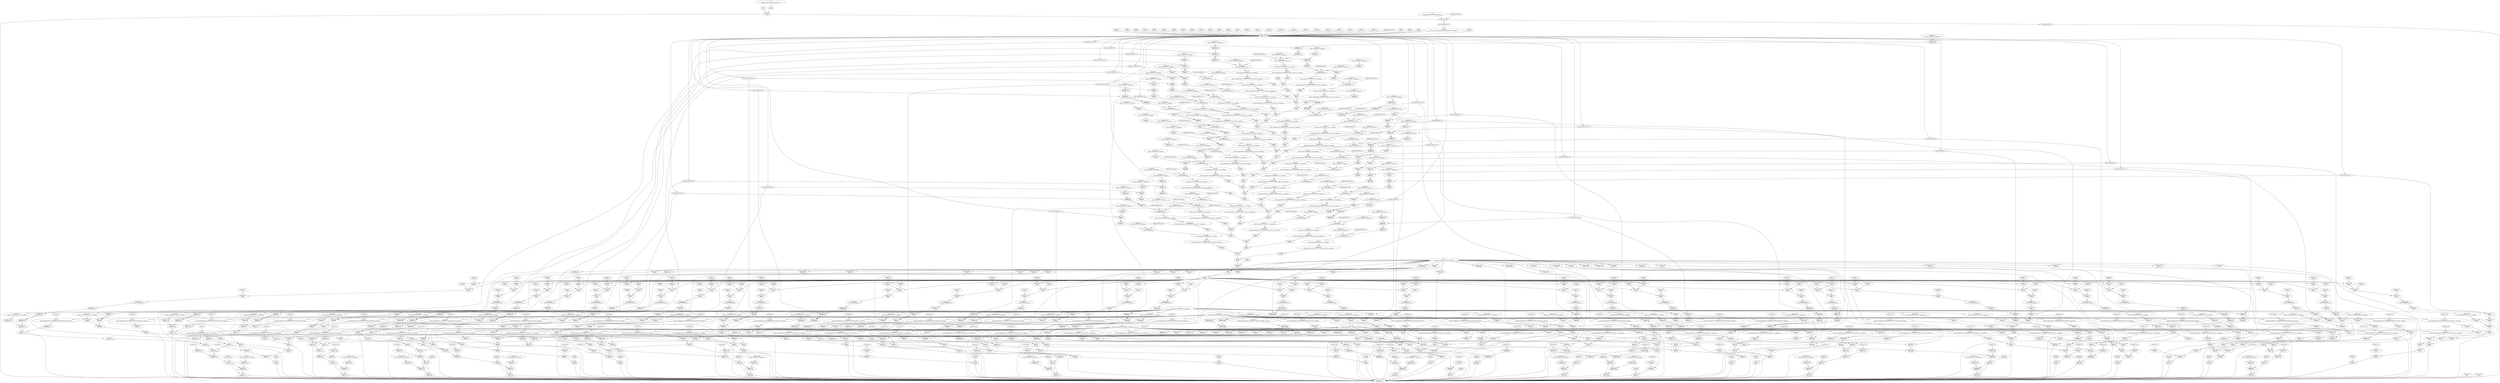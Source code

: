 digraph HloModule { 
	"p39.730" [label="p39.730 \n bf16[30522,16]"];
	"p38.721" [label="p38.721 \n bf16[] parameter(38), frontend_attributes="];
	"multiply.0" [label="multiply.0 \n bf16[] multiply(bf16[] %constant, bf16[] %p38.721), metadata="];
	"broadcast.2" [label="broadcast.2 \n bf16[30522,16]"];
	"p34.66" [label="p34.66 \n bf16[2]"];
	"p33.65" [label="p33.65 \n bf16[16]"];
	"p32.64" [label="p32.64 \n bf16[16]"];
	"p31.63" [label="p31.63 \n bf16[16]"];
	"p30.62" [label="p30.62 \n bf16[30522]"];
	"p29.61" [label="p29.61 \n bf16[16]"];
	"p28.60" [label="p28.60 \n bf16[16]"];
	"p27.59" [label="p27.59 \n bf16[16]"];
	"p26.58" [label="p26.58 \n bf16[16]"];
	"p25.57" [label="p25.57 \n bf16[4096]"];
	"p24.56" [label="p24.56 \n bf16[16]"];
	"p23.55" [label="p23.55 \n bf16[16]"];
	"p22.54" [label="p22.54 \n bf16[16]"];
	"p21.53" [label="p21.53 \n bf16[16]"];
	"p20.52" [label="p20.52 \n bf16[16]"];
	"p19.51" [label="p19.51 \n bf16[16]"];
	"p18.50" [label="p18.50 \n bf16[16]"];
	"p17.49" [label="p17.49 \n bf16[16]"];
	"p16.48" [label="p16.48 \n bf16[2,16]"];
	"p15.47" [label="p15.47 \n bf16[16,16]"];
	"p14.46" [label="p14.46 \n bf16[16,16]"];
	"p13.45" [label="p13.45 \n bf16[16,4096]"];
	"p12.44" [label="p12.44 \n bf16[4096,16]"];
	"p11.43" [label="p11.43 \n bf16[16,16]"];
	"p10.42" [label="p10.42 \n bf16[16,16]"];
	"p9.41" [label="p9.41 \n bf16[16,16]"];
	"p8.40" [label="p8.40 \n bf16[16,16]"];
	"p7.39" [label="p7.39 \n bf16[2,16]"];
	"p6.38" [label="p6.38 \n bf16[512,16]"];
	"p5.37" [label="p5.37 \n bf16[30522,16]"];
	"p4.24" [label="p4.24 \n f32[1]"];
	"p3.23" [label="p3.23 \n f32[] parameter(3), frontend_attributes="];
	"divide.26" [label="divide.26 \n f32[1]"];
	"p2.22" [label="p2.22 \n f32[] parameter(2), frontend_attributes="];
	"convert.67" [label="convert.67 \n bf16[] convert(f32[] %get-tuple-element.36), metadata="];
	"constant.2" [label="constant.2 \n bf16[1]"];
	"p35.616" [label="p35.616 \n bf16[1]"];
	"constant.222" [label="constant.222 \n bf16[] constant(0.5), metadata="];
	"broadcast.223" [label="broadcast.223 \n bf16[30522,16]"];
	"multiply.224" [label="multiply.224 \n bf16[30522,16]"];
	"multiply.605" [label="multiply.605 \n bf16[30522,16]"];
	"constant.606" [label="constant.606 \n bf16[] constant(0), metadata="];
	"reduce.612" [label="reduce.612 \n bf16[] reduce(bf16[30522,16]"];
	"sqrt.613" [label="sqrt.613 \n bf16[] sqrt(bf16[] %reduce.612), metadata="];
	"multiply.615" [label="multiply.615 \n bf16[] multiply(bf16[] %sqrt.613, bf16[] %sqrt.613), metadata="];
	"reshape.6" [label="reshape.6 \n bf16[1]"];
	"add.618" [label="add.618 \n bf16[1]"];
	"constant.218" [label="constant.218 \n bf16[] constant(0.5), metadata="];
	"broadcast.219" [label="broadcast.219 \n bf16[512,16]"];
	"multiply.220" [label="multiply.220 \n bf16[512,16]"];
	"multiply.592" [label="multiply.592 \n bf16[512,16]"];
	"constant.593" [label="constant.593 \n bf16[] constant(0), metadata="];
	"reduce.599" [label="reduce.599 \n bf16[] reduce(bf16[512,16]"];
	"sqrt.600" [label="sqrt.600 \n bf16[] sqrt(bf16[] %reduce.599), metadata="];
	"multiply.602" [label="multiply.602 \n bf16[] multiply(bf16[] %sqrt.600, bf16[] %sqrt.600), metadata="];
	"reshape.7" [label="reshape.7 \n bf16[1]"];
	"add.620" [label="add.620 \n bf16[1]"];
	"constant.214" [label="constant.214 \n bf16[] constant(0.5), metadata="];
	"broadcast.215" [label="broadcast.215 \n bf16[2,16]"];
	"multiply.216" [label="multiply.216 \n bf16[2,16]"];
	"multiply.579" [label="multiply.579 \n bf16[2,16]"];
	"constant.580" [label="constant.580 \n bf16[] constant(0), metadata="];
	"reduce.586" [label="reduce.586 \n bf16[] reduce(bf16[2,16]"];
	"sqrt.587" [label="sqrt.587 \n bf16[] sqrt(bf16[] %reduce.586), metadata="];
	"multiply.589" [label="multiply.589 \n bf16[] multiply(bf16[] %sqrt.587, bf16[] %sqrt.587), metadata="];
	"reshape.8" [label="reshape.8 \n bf16[1]"];
	"add.622" [label="add.622 \n bf16[1]"];
	"constant.174" [label="constant.174 \n bf16[] constant(0.5), metadata="];
	"broadcast.175" [label="broadcast.175 \n bf16[16]"];
	"multiply.176" [label="multiply.176 \n bf16[16]"];
	"multiply.566" [label="multiply.566 \n bf16[16]"];
	"constant.567" [label="constant.567 \n bf16[] constant(0), metadata="];
	"reduce.573" [label="reduce.573 \n bf16[] reduce(bf16[16]"];
	"sqrt.574" [label="sqrt.574 \n bf16[] sqrt(bf16[] %reduce.573), metadata="];
	"multiply.576" [label="multiply.576 \n bf16[] multiply(bf16[] %sqrt.574, bf16[] %sqrt.574), metadata="];
	"reshape.9" [label="reshape.9 \n bf16[1]"];
	"add.624" [label="add.624 \n bf16[1]"];
	"constant.170" [label="constant.170 \n bf16[] constant(0.5), metadata="];
	"broadcast.171" [label="broadcast.171 \n bf16[16]"];
	"multiply.172" [label="multiply.172 \n bf16[16]"];
	"multiply.553" [label="multiply.553 \n bf16[16]"];
	"constant.554" [label="constant.554 \n bf16[] constant(0), metadata="];
	"reduce.560" [label="reduce.560 \n bf16[] reduce(bf16[16]"];
	"sqrt.561" [label="sqrt.561 \n bf16[] sqrt(bf16[] %reduce.560), metadata="];
	"multiply.563" [label="multiply.563 \n bf16[] multiply(bf16[] %sqrt.561, bf16[] %sqrt.561), metadata="];
	"reshape.10" [label="reshape.10 \n bf16[1]"];
	"add.626" [label="add.626 \n bf16[1]"];
	"constant.154" [label="constant.154 \n bf16[] constant(0.5), metadata="];
	"broadcast.155" [label="broadcast.155 \n bf16[16]"];
	"multiply.156" [label="multiply.156 \n bf16[16]"];
	"multiply.540" [label="multiply.540 \n bf16[16]"];
	"constant.541" [label="constant.541 \n bf16[] constant(0), metadata="];
	"reduce.547" [label="reduce.547 \n bf16[] reduce(bf16[16]"];
	"sqrt.548" [label="sqrt.548 \n bf16[] sqrt(bf16[] %reduce.547), metadata="];
	"multiply.550" [label="multiply.550 \n bf16[] multiply(bf16[] %sqrt.548, bf16[] %sqrt.548), metadata="];
	"reshape.11" [label="reshape.11 \n bf16[1]"];
	"add.628" [label="add.628 \n bf16[1]"];
	"constant.150" [label="constant.150 \n bf16[] constant(0.5), metadata="];
	"broadcast.151" [label="broadcast.151 \n bf16[16]"];
	"multiply.152" [label="multiply.152 \n bf16[16]"];
	"multiply.527" [label="multiply.527 \n bf16[16]"];
	"constant.528" [label="constant.528 \n bf16[] constant(0), metadata="];
	"reduce.534" [label="reduce.534 \n bf16[] reduce(bf16[16]"];
	"sqrt.535" [label="sqrt.535 \n bf16[] sqrt(bf16[] %reduce.534), metadata="];
	"multiply.537" [label="multiply.537 \n bf16[] multiply(bf16[] %sqrt.535, bf16[] %sqrt.535), metadata="];
	"reshape.13" [label="reshape.13 \n bf16[1]"];
	"add.630" [label="add.630 \n bf16[1]"];
	"constant.146" [label="constant.146 \n bf16[] constant(0.5), metadata="];
	"broadcast.147" [label="broadcast.147 \n bf16[16]"];
	"multiply.148" [label="multiply.148 \n bf16[16]"];
	"multiply.514" [label="multiply.514 \n bf16[16]"];
	"constant.515" [label="constant.515 \n bf16[] constant(0), metadata="];
	"reduce.521" [label="reduce.521 \n bf16[] reduce(bf16[16]"];
	"sqrt.522" [label="sqrt.522 \n bf16[] sqrt(bf16[] %reduce.521), metadata="];
	"multiply.524" [label="multiply.524 \n bf16[] multiply(bf16[] %sqrt.522, bf16[] %sqrt.522), metadata="];
	"reshape.14" [label="reshape.14 \n bf16[1]"];
	"add.632" [label="add.632 \n bf16[1]"];
	"constant.194" [label="constant.194 \n bf16[] constant(0.5), metadata="];
	"broadcast.195" [label="broadcast.195 \n bf16[4096,16]"];
	"multiply.196" [label="multiply.196 \n bf16[4096,16]"];
	"multiply.501" [label="multiply.501 \n bf16[4096,16]"];
	"constant.502" [label="constant.502 \n bf16[] constant(0), metadata="];
	"reduce.508" [label="reduce.508 \n bf16[] reduce(bf16[4096,16]"];
	"sqrt.509" [label="sqrt.509 \n bf16[] sqrt(bf16[] %reduce.508), metadata="];
	"multiply.511" [label="multiply.511 \n bf16[] multiply(bf16[] %sqrt.509, bf16[] %sqrt.509), metadata="];
	"reshape.15" [label="reshape.15 \n bf16[1]"];
	"add.634" [label="add.634 \n bf16[1]"];
	"constant.142" [label="constant.142 \n bf16[] constant(0.5), metadata="];
	"broadcast.143" [label="broadcast.143 \n bf16[4096]"];
	"multiply.144" [label="multiply.144 \n bf16[4096]"];
	"multiply.488" [label="multiply.488 \n bf16[4096]"];
	"constant.489" [label="constant.489 \n bf16[] constant(0), metadata="];
	"reduce.495" [label="reduce.495 \n bf16[] reduce(bf16[4096]"];
	"sqrt.496" [label="sqrt.496 \n bf16[] sqrt(bf16[] %reduce.495), metadata="];
	"multiply.498" [label="multiply.498 \n bf16[] multiply(bf16[] %sqrt.496, bf16[] %sqrt.496), metadata="];
	"reshape.16" [label="reshape.16 \n bf16[1]"];
	"add.636" [label="add.636 \n bf16[1]"];
	"constant.190" [label="constant.190 \n bf16[] constant(0.5), metadata="];
	"broadcast.191" [label="broadcast.191 \n bf16[16,4096]"];
	"multiply.192" [label="multiply.192 \n bf16[16,4096]"];
	"multiply.475" [label="multiply.475 \n bf16[16,4096]"];
	"constant.476" [label="constant.476 \n bf16[] constant(0), metadata="];
	"reduce.482" [label="reduce.482 \n bf16[] reduce(bf16[16,4096]"];
	"sqrt.483" [label="sqrt.483 \n bf16[] sqrt(bf16[] %reduce.482), metadata="];
	"multiply.485" [label="multiply.485 \n bf16[] multiply(bf16[] %sqrt.483, bf16[] %sqrt.483), metadata="];
	"reshape.17" [label="reshape.17 \n bf16[1]"];
	"add.638" [label="add.638 \n bf16[1]"];
	"constant.138" [label="constant.138 \n bf16[] constant(0.5), metadata="];
	"broadcast.139" [label="broadcast.139 \n bf16[16]"];
	"multiply.140" [label="multiply.140 \n bf16[16]"];
	"multiply.462" [label="multiply.462 \n bf16[16]"];
	"constant.463" [label="constant.463 \n bf16[] constant(0), metadata="];
	"reduce.469" [label="reduce.469 \n bf16[] reduce(bf16[16]"];
	"sqrt.470" [label="sqrt.470 \n bf16[] sqrt(bf16[] %reduce.469), metadata="];
	"multiply.472" [label="multiply.472 \n bf16[] multiply(bf16[] %sqrt.470, bf16[] %sqrt.470), metadata="];
	"reshape.19" [label="reshape.19 \n bf16[1]"];
	"add.640" [label="add.640 \n bf16[1]"];
	"constant.134" [label="constant.134 \n bf16[] constant(0.5), metadata="];
	"broadcast.135" [label="broadcast.135 \n bf16[16]"];
	"multiply.136" [label="multiply.136 \n bf16[16]"];
	"multiply.449" [label="multiply.449 \n bf16[16]"];
	"constant.450" [label="constant.450 \n bf16[] constant(0), metadata="];
	"reduce.456" [label="reduce.456 \n bf16[] reduce(bf16[16]"];
	"sqrt.457" [label="sqrt.457 \n bf16[] sqrt(bf16[] %reduce.456), metadata="];
	"multiply.459" [label="multiply.459 \n bf16[] multiply(bf16[] %sqrt.457, bf16[] %sqrt.457), metadata="];
	"reshape.20" [label="reshape.20 \n bf16[1]"];
	"add.642" [label="add.642 \n bf16[1]"];
	"constant.130" [label="constant.130 \n bf16[] constant(0.5), metadata="];
	"broadcast.131" [label="broadcast.131 \n bf16[16]"];
	"multiply.132" [label="multiply.132 \n bf16[16]"];
	"multiply.436" [label="multiply.436 \n bf16[16]"];
	"constant.437" [label="constant.437 \n bf16[] constant(0), metadata="];
	"reduce.443" [label="reduce.443 \n bf16[] reduce(bf16[16]"];
	"sqrt.444" [label="sqrt.444 \n bf16[] sqrt(bf16[] %reduce.443), metadata="];
	"multiply.446" [label="multiply.446 \n bf16[] multiply(bf16[] %sqrt.444, bf16[] %sqrt.444), metadata="];
	"reshape.21" [label="reshape.21 \n bf16[1]"];
	"add.644" [label="add.644 \n bf16[1]"];
	"constant.186" [label="constant.186 \n bf16[] constant(0.5), metadata="];
	"broadcast.187" [label="broadcast.187 \n bf16[16,16]"];
	"multiply.188" [label="multiply.188 \n bf16[16,16]"];
	"multiply.423" [label="multiply.423 \n bf16[16,16]"];
	"constant.424" [label="constant.424 \n bf16[] constant(0), metadata="];
	"reduce.430" [label="reduce.430 \n bf16[] reduce(bf16[16,16]"];
	"sqrt.431" [label="sqrt.431 \n bf16[] sqrt(bf16[] %reduce.430), metadata="];
	"multiply.433" [label="multiply.433 \n bf16[] multiply(bf16[] %sqrt.431, bf16[] %sqrt.431), metadata="];
	"reshape.22" [label="reshape.22 \n bf16[1]"];
	"add.646" [label="add.646 \n bf16[1]"];
	"constant.126" [label="constant.126 \n bf16[] constant(0.5), metadata="];
	"broadcast.127" [label="broadcast.127 \n bf16[16]"];
	"multiply.128" [label="multiply.128 \n bf16[16]"];
	"multiply.410" [label="multiply.410 \n bf16[16]"];
	"constant.411" [label="constant.411 \n bf16[] constant(0), metadata="];
	"reduce.417" [label="reduce.417 \n bf16[] reduce(bf16[16]"];
	"sqrt.418" [label="sqrt.418 \n bf16[] sqrt(bf16[] %reduce.417), metadata="];
	"multiply.420" [label="multiply.420 \n bf16[] multiply(bf16[] %sqrt.418, bf16[] %sqrt.418), metadata="];
	"reshape.23" [label="reshape.23 \n bf16[1]"];
	"add.648" [label="add.648 \n bf16[1]"];
	"constant.122" [label="constant.122 \n bf16[] constant(0.5), metadata="];
	"broadcast.123" [label="broadcast.123 \n bf16[30522]"];
	"multiply.124" [label="multiply.124 \n bf16[30522]"];
	"multiply.397" [label="multiply.397 \n bf16[30522]"];
	"constant.398" [label="constant.398 \n bf16[] constant(0), metadata="];
	"reduce.404" [label="reduce.404 \n bf16[] reduce(bf16[30522]"];
	"sqrt.405" [label="sqrt.405 \n bf16[] sqrt(bf16[] %reduce.404), metadata="];
	"multiply.407" [label="multiply.407 \n bf16[] multiply(bf16[] %sqrt.405, bf16[] %sqrt.405), metadata="];
	"reshape.24" [label="reshape.24 \n bf16[1]"];
	"add.650" [label="add.650 \n bf16[1]"];
	"constant.182" [label="constant.182 \n bf16[] constant(0.5), metadata="];
	"broadcast.183" [label="broadcast.183 \n bf16[16,16]"];
	"multiply.184" [label="multiply.184 \n bf16[16,16]"];
	"multiply.384" [label="multiply.384 \n bf16[16,16]"];
	"constant.385" [label="constant.385 \n bf16[] constant(0), metadata="];
	"reduce.391" [label="reduce.391 \n bf16[] reduce(bf16[16,16]"];
	"sqrt.392" [label="sqrt.392 \n bf16[] sqrt(bf16[] %reduce.391), metadata="];
	"multiply.394" [label="multiply.394 \n bf16[] multiply(bf16[] %sqrt.392, bf16[] %sqrt.392), metadata="];
	"reshape.25" [label="reshape.25 \n bf16[1]"];
	"add.652" [label="add.652 \n bf16[1]"];
	"constant.118" [label="constant.118 \n bf16[] constant(0.5), metadata="];
	"broadcast.119" [label="broadcast.119 \n bf16[16]"];
	"multiply.120" [label="multiply.120 \n bf16[16]"];
	"multiply.371" [label="multiply.371 \n bf16[16]"];
	"constant.372" [label="constant.372 \n bf16[] constant(0), metadata="];
	"reduce.378" [label="reduce.378 \n bf16[] reduce(bf16[16]"];
	"sqrt.379" [label="sqrt.379 \n bf16[] sqrt(bf16[] %reduce.378), metadata="];
	"multiply.381" [label="multiply.381 \n bf16[] multiply(bf16[] %sqrt.379, bf16[] %sqrt.379), metadata="];
	"reshape.26" [label="reshape.26 \n bf16[1]"];
	"add.654" [label="add.654 \n bf16[1]"];
	"constant.114" [label="constant.114 \n bf16[] constant(0.5), metadata="];
	"broadcast.115" [label="broadcast.115 \n bf16[16]"];
	"multiply.116" [label="multiply.116 \n bf16[16]"];
	"multiply.358" [label="multiply.358 \n bf16[16]"];
	"constant.359" [label="constant.359 \n bf16[] constant(0), metadata="];
	"reduce.365" [label="reduce.365 \n bf16[] reduce(bf16[16]"];
	"sqrt.366" [label="sqrt.366 \n bf16[] sqrt(bf16[] %reduce.365), metadata="];
	"multiply.368" [label="multiply.368 \n bf16[] multiply(bf16[] %sqrt.366, bf16[] %sqrt.366), metadata="];
	"reshape.27" [label="reshape.27 \n bf16[1]"];
	"add.656" [label="add.656 \n bf16[1]"];
	"constant.110" [label="constant.110 \n bf16[] constant(0.5), metadata="];
	"broadcast.111" [label="broadcast.111 \n bf16[16]"];
	"multiply.112" [label="multiply.112 \n bf16[16]"];
	"multiply.345" [label="multiply.345 \n bf16[16]"];
	"constant.346" [label="constant.346 \n bf16[] constant(0), metadata="];
	"reduce.352" [label="reduce.352 \n bf16[] reduce(bf16[16]"];
	"sqrt.353" [label="sqrt.353 \n bf16[] sqrt(bf16[] %reduce.352), metadata="];
	"multiply.355" [label="multiply.355 \n bf16[] multiply(bf16[] %sqrt.353, bf16[] %sqrt.353), metadata="];
	"reshape.28" [label="reshape.28 \n bf16[1]"];
	"add.658" [label="add.658 \n bf16[1]"];
	"constant.178" [label="constant.178 \n bf16[] constant(0.5), metadata="];
	"broadcast.179" [label="broadcast.179 \n bf16[2,16]"];
	"multiply.180" [label="multiply.180 \n bf16[2,16]"];
	"multiply.332" [label="multiply.332 \n bf16[2,16]"];
	"constant.333" [label="constant.333 \n bf16[] constant(0), metadata="];
	"reduce.339" [label="reduce.339 \n bf16[] reduce(bf16[2,16]"];
	"sqrt.340" [label="sqrt.340 \n bf16[] sqrt(bf16[] %reduce.339), metadata="];
	"multiply.342" [label="multiply.342 \n bf16[] multiply(bf16[] %sqrt.340, bf16[] %sqrt.340), metadata="];
	"reshape.29" [label="reshape.29 \n bf16[1]"];
	"add.660" [label="add.660 \n bf16[1]"];
	"constant.106" [label="constant.106 \n bf16[] constant(0.5), metadata="];
	"broadcast.107" [label="broadcast.107 \n bf16[2]"];
	"multiply.108" [label="multiply.108 \n bf16[2]"];
	"multiply.319" [label="multiply.319 \n bf16[2]"];
	"constant.320" [label="constant.320 \n bf16[] constant(0), metadata="];
	"reduce.326" [label="reduce.326 \n bf16[] reduce(bf16[2]"];
	"sqrt.327" [label="sqrt.327 \n bf16[] sqrt(bf16[] %reduce.326), metadata="];
	"multiply.329" [label="multiply.329 \n bf16[] multiply(bf16[] %sqrt.327, bf16[] %sqrt.327), metadata="];
	"reshape.30" [label="reshape.30 \n bf16[1]"];
	"add.662" [label="add.662 \n bf16[1]"];
	"constant.210" [label="constant.210 \n bf16[] constant(0.5), metadata="];
	"broadcast.211" [label="broadcast.211 \n bf16[16,16]"];
	"multiply.212" [label="multiply.212 \n bf16[16,16]"];
	"multiply.305" [label="multiply.305 \n bf16[16,16]"];
	"constant.306" [label="constant.306 \n bf16[] constant(0), metadata="];
	"reduce.312" [label="reduce.312 \n bf16[] reduce(bf16[16,16]"];
	"sqrt.313" [label="sqrt.313 \n bf16[] sqrt(bf16[] %reduce.312), metadata="];
	"multiply.315" [label="multiply.315 \n bf16[] multiply(bf16[] %sqrt.313, bf16[] %sqrt.313), metadata="];
	"reshape.32" [label="reshape.32 \n bf16[1]"];
	"add.666" [label="add.666 \n bf16[1]"];
	"constant.166" [label="constant.166 \n bf16[] constant(0.5), metadata="];
	"broadcast.167" [label="broadcast.167 \n bf16[16]"];
	"multiply.168" [label="multiply.168 \n bf16[16]"];
	"multiply.292" [label="multiply.292 \n bf16[16]"];
	"constant.293" [label="constant.293 \n bf16[] constant(0), metadata="];
	"reduce.299" [label="reduce.299 \n bf16[] reduce(bf16[16]"];
	"sqrt.300" [label="sqrt.300 \n bf16[] sqrt(bf16[] %reduce.299), metadata="];
	"multiply.302" [label="multiply.302 \n bf16[] multiply(bf16[] %sqrt.300, bf16[] %sqrt.300), metadata="];
	"reshape.33" [label="reshape.33 \n bf16[1]"];
	"add.668" [label="add.668 \n bf16[1]"];
	"constant.206" [label="constant.206 \n bf16[] constant(0.5), metadata="];
	"broadcast.207" [label="broadcast.207 \n bf16[16,16]"];
	"multiply.208" [label="multiply.208 \n bf16[16,16]"];
	"multiply.279" [label="multiply.279 \n bf16[16,16]"];
	"constant.280" [label="constant.280 \n bf16[] constant(0), metadata="];
	"reduce.286" [label="reduce.286 \n bf16[] reduce(bf16[16,16]"];
	"sqrt.287" [label="sqrt.287 \n bf16[] sqrt(bf16[] %reduce.286), metadata="];
	"multiply.289" [label="multiply.289 \n bf16[] multiply(bf16[] %sqrt.287, bf16[] %sqrt.287), metadata="];
	"reshape.34" [label="reshape.34 \n bf16[1]"];
	"add.670" [label="add.670 \n bf16[1]"];
	"constant.162" [label="constant.162 \n bf16[] constant(0.5), metadata="];
	"broadcast.163" [label="broadcast.163 \n bf16[16]"];
	"multiply.164" [label="multiply.164 \n bf16[16]"];
	"multiply.266" [label="multiply.266 \n bf16[16]"];
	"constant.267" [label="constant.267 \n bf16[] constant(0), metadata="];
	"reduce.273" [label="reduce.273 \n bf16[] reduce(bf16[16]"];
	"sqrt.274" [label="sqrt.274 \n bf16[] sqrt(bf16[] %reduce.273), metadata="];
	"multiply.276" [label="multiply.276 \n bf16[] multiply(bf16[] %sqrt.274, bf16[] %sqrt.274), metadata="];
	"reshape.35" [label="reshape.35 \n bf16[1]"];
	"add.672" [label="add.672 \n bf16[1]"];
	"constant.202" [label="constant.202 \n bf16[] constant(0.5), metadata="];
	"broadcast.203" [label="broadcast.203 \n bf16[16,16]"];
	"multiply.204" [label="multiply.204 \n bf16[16,16]"];
	"multiply.253" [label="multiply.253 \n bf16[16,16]"];
	"constant.254" [label="constant.254 \n bf16[] constant(0), metadata="];
	"reduce.260" [label="reduce.260 \n bf16[] reduce(bf16[16,16]"];
	"sqrt.261" [label="sqrt.261 \n bf16[] sqrt(bf16[] %reduce.260), metadata="];
	"multiply.263" [label="multiply.263 \n bf16[] multiply(bf16[] %sqrt.261, bf16[] %sqrt.261), metadata="];
	"reshape.36" [label="reshape.36 \n bf16[1]"];
	"add.674" [label="add.674 \n bf16[1]"];
	"constant.158" [label="constant.158 \n bf16[] constant(0.5), metadata="];
	"broadcast.159" [label="broadcast.159 \n bf16[16]"];
	"multiply.160" [label="multiply.160 \n bf16[16]"];
	"multiply.240" [label="multiply.240 \n bf16[16]"];
	"constant.241" [label="constant.241 \n bf16[] constant(0), metadata="];
	"reduce.247" [label="reduce.247 \n bf16[] reduce(bf16[16]"];
	"sqrt.248" [label="sqrt.248 \n bf16[] sqrt(bf16[] %reduce.247), metadata="];
	"multiply.250" [label="multiply.250 \n bf16[] multiply(bf16[] %sqrt.248, bf16[] %sqrt.248), metadata="];
	"reshape.37" [label="reshape.37 \n bf16[1]"];
	"add.676" [label="add.676 \n bf16[1]"];
	"constant.198" [label="constant.198 \n bf16[] constant(0.5), metadata="];
	"broadcast.199" [label="broadcast.199 \n bf16[16,16]"];
	"multiply.200" [label="multiply.200 \n bf16[16,16]"];
	"multiply.227" [label="multiply.227 \n bf16[16,16]"];
	"constant.228" [label="constant.228 \n bf16[] constant(0), metadata="];
	"reduce.234" [label="reduce.234 \n bf16[] reduce(bf16[16,16]"];
	"sqrt.235" [label="sqrt.235 \n bf16[] sqrt(bf16[] %reduce.234), metadata="];
	"multiply.237" [label="multiply.237 \n bf16[] multiply(bf16[] %sqrt.235, bf16[] %sqrt.235), metadata="];
	"reshape.38" [label="reshape.38 \n bf16[1]"];
	"add.678" [label="add.678 \n bf16[1]"];
	"constant.4" [label="constant.4 \n bf16[1]"];
	"power.679" [label="power.679 \n bf16[1]"];
	"p0.8" [label="p0.8 \n bf16[] parameter(0), frontend_attributes="];
	"reshape.40" [label="reshape.40 \n bf16[1]"];
	"add.681" [label="add.681 \n bf16[1]"];
	"divide.684" [label="divide.684 \n bf16[1]"];
	"constant.9" [label="constant.9 \n bf16[1]"];
	"compare.691" [label="compare.691 \n pred[1]"];
	"constant.10" [label="constant.10 \n bf16[1]"];
	"select.693" [label="select.693 \n bf16[1]"];
	"constant.225" [label="constant.225 \n bf16[1]"];
	"multiply.167" [label="multiply.167 \n bf16[1]"];
	"reshape.650" [label="reshape.650 \n bf16[] reshape(bf16[1]"];
	"broadcast.6" [label="broadcast.6 \n bf16[30522,16]"];
	"multiply.698" [label="multiply.698 \n bf16[30522,16]"];
	"p37.715" [label="p37.715 \n bf16[] parameter(37), frontend_attributes="];
	"broadcast.719" [label="broadcast.719 \n bf16[30522,16]"];
	"multiply.720" [label="multiply.720 \n bf16[30522,16]"];
	"add.729" [label="add.729 \n bf16[30522,16]"];
	"p36.699" [label="p36.699 \n bf16[] parameter(36), frontend_attributes="];
	"multiply.35" [label="multiply.35 \n bf16[] multiply(bf16[] %constant.12, bf16[] %p36.699), metadata="];
	"broadcast.9" [label="broadcast.9 \n bf16[30522,16]"];
	"multiply.708" [label="multiply.708 \n bf16[30522,16]"];
	"p1.10" [label="p1.10 \n f32[] parameter(1), frontend_attributes="];
	"convert.707" [label="convert.707 \n bf16[] convert(f32[] %p1.10), metadata="];
	"broadcast.709" [label="broadcast.709 \n bf16[30522,16]"];
	"multiply.710" [label="multiply.710 \n bf16[30522,16]"];
	"add.711" [label="add.711 \n bf16[30522,16]"];
	"sqrt.712" [label="sqrt.712 \n bf16[30522,16]"];
	"broadcast.713" [label="broadcast.713 \n bf16[30522,16]"];
	"add.714" [label="add.714 \n bf16[30522,16]"];
	"divide.732" [label="divide.732 \n bf16[30522,16]"];
	"broadcast.733" [label="broadcast.733 \n bf16[30522,16]"];
	"multiply.734" [label="multiply.734 \n bf16[30522,16]"];
	"add.735" [label="add.735 \n bf16[30522,16]"];
	"constant.1" [label="constant.1 \n bf16[] constant(-0), metadata="];
	"broadcast.5" [label="broadcast.5 \n bf16[30522,16]"];
	"multiply.736" [label="multiply.736 \n bf16[30522,16]"];
	"add.737" [label="add.737 \n bf16[30522,16]"];
	"p40.789" [label="p40.789 \n bf16[512,16]"];
	"multiply.36" [label="multiply.36 \n bf16[] multiply(bf16[] %constant.16, bf16[] %p38.721), metadata="];
	"broadcast.12" [label="broadcast.12 \n bf16[512,16]"];
	"constant.19" [label="constant.19 \n bf16[1]"];
	"compare.753" [label="compare.753 \n pred[1]"];
	"constant.22" [label="constant.22 \n bf16[1]"];
	"select.755" [label="select.755 \n bf16[1]"];
	"constant.226" [label="constant.226 \n bf16[1]"];
	"multiply.169" [label="multiply.169 \n bf16[1]"];
	"reshape.653" [label="reshape.653 \n bf16[] reshape(bf16[1]"];
	"broadcast.15" [label="broadcast.15 \n bf16[512,16]"];
	"multiply.760" [label="multiply.760 \n bf16[512,16]"];
	"broadcast.779" [label="broadcast.779 \n bf16[512,16]"];
	"multiply.780" [label="multiply.780 \n bf16[512,16]"];
	"add.788" [label="add.788 \n bf16[512,16]"];
	"multiply.39" [label="multiply.39 \n bf16[] multiply(bf16[] %constant.23, bf16[] %p36.699), metadata="];
	"broadcast.18" [label="broadcast.18 \n bf16[512,16]"];
	"multiply.769" [label="multiply.769 \n bf16[512,16]"];
	"convert.768" [label="convert.768 \n bf16[] convert(f32[] %p1.10), metadata="];
	"broadcast.770" [label="broadcast.770 \n bf16[512,16]"];
	"multiply.771" [label="multiply.771 \n bf16[512,16]"];
	"add.772" [label="add.772 \n bf16[512,16]"];
	"sqrt.773" [label="sqrt.773 \n bf16[512,16]"];
	"broadcast.774" [label="broadcast.774 \n bf16[512,16]"];
	"add.775" [label="add.775 \n bf16[512,16]"];
	"divide.791" [label="divide.791 \n bf16[512,16]"];
	"broadcast.792" [label="broadcast.792 \n bf16[512,16]"];
	"multiply.793" [label="multiply.793 \n bf16[512,16]"];
	"add.794" [label="add.794 \n bf16[512,16]"];
	"constant.738" [label="constant.738 \n bf16[] constant(-0), metadata="];
	"broadcast.742" [label="broadcast.742 \n bf16[512,16]"];
	"multiply.795" [label="multiply.795 \n bf16[512,16]"];
	"add.796" [label="add.796 \n bf16[512,16]"];
	"p41.848" [label="p41.848 \n bf16[2,16]"];
	"multiply.40" [label="multiply.40 \n bf16[] multiply(bf16[] %constant.25, bf16[] %p38.721), metadata="];
	"broadcast.22" [label="broadcast.22 \n bf16[2,16]"];
	"constant.27" [label="constant.27 \n bf16[1]"];
	"compare.812" [label="compare.812 \n pred[1]"];
	"constant.28" [label="constant.28 \n bf16[1]"];
	"select.814" [label="select.814 \n bf16[1]"];
	"constant.227" [label="constant.227 \n bf16[1]"];
	"multiply.170" [label="multiply.170 \n bf16[1]"];
	"reshape.656" [label="reshape.656 \n bf16[] reshape(bf16[1]"];
	"broadcast.24" [label="broadcast.24 \n bf16[2,16]"];
	"multiply.819" [label="multiply.819 \n bf16[2,16]"];
	"broadcast.838" [label="broadcast.838 \n bf16[2,16]"];
	"multiply.839" [label="multiply.839 \n bf16[2,16]"];
	"add.847" [label="add.847 \n bf16[2,16]"];
	"multiply.43" [label="multiply.43 \n bf16[] multiply(bf16[] %constant.29, bf16[] %p36.699), metadata="];
	"broadcast.28" [label="broadcast.28 \n bf16[2,16]"];
	"multiply.828" [label="multiply.828 \n bf16[2,16]"];
	"convert.827" [label="convert.827 \n bf16[] convert(f32[] %p1.10), metadata="];
	"broadcast.829" [label="broadcast.829 \n bf16[2,16]"];
	"multiply.830" [label="multiply.830 \n bf16[2,16]"];
	"add.831" [label="add.831 \n bf16[2,16]"];
	"sqrt.832" [label="sqrt.832 \n bf16[2,16]"];
	"broadcast.833" [label="broadcast.833 \n bf16[2,16]"];
	"add.834" [label="add.834 \n bf16[2,16]"];
	"divide.850" [label="divide.850 \n bf16[2,16]"];
	"broadcast.851" [label="broadcast.851 \n bf16[2,16]"];
	"multiply.852" [label="multiply.852 \n bf16[2,16]"];
	"add.853" [label="add.853 \n bf16[2,16]"];
	"constant.797" [label="constant.797 \n bf16[] constant(-0), metadata="];
	"broadcast.801" [label="broadcast.801 \n bf16[2,16]"];
	"multiply.854" [label="multiply.854 \n bf16[2,16]"];
	"add.855" [label="add.855 \n bf16[2,16]"];
	"p42.901" [label="p42.901 \n bf16[16]"];
	"multiply.44" [label="multiply.44 \n bf16[] multiply(bf16[] %constant.31, bf16[] %p38.721), metadata="];
	"broadcast.31" [label="broadcast.31 \n bf16[16]"];
	"constant.33" [label="constant.33 \n bf16[1]"];
	"compare.866" [label="compare.866 \n pred[1]"];
	"constant.34" [label="constant.34 \n bf16[1]"];
	"select.868" [label="select.868 \n bf16[1]"];
	"constant.230" [label="constant.230 \n bf16[1]"];
	"multiply.171" [label="multiply.171 \n bf16[1]"];
	"reshape.659" [label="reshape.659 \n bf16[] reshape(bf16[1]"];
	"broadcast.32" [label="broadcast.32 \n bf16[16]"];
	"multiply.872" [label="multiply.872 \n bf16[16]"];
	"broadcast.891" [label="broadcast.891 \n bf16[16]"];
	"multiply.892" [label="multiply.892 \n bf16[16]"];
	"add.900" [label="add.900 \n bf16[16]"];
	"multiply.47" [label="multiply.47 \n bf16[] multiply(bf16[] %constant.35, bf16[] %p36.699), metadata="];
	"broadcast.35" [label="broadcast.35 \n bf16[16]"];
	"multiply.881" [label="multiply.881 \n bf16[16]"];
	"convert.880" [label="convert.880 \n bf16[] convert(f32[] %p1.10), metadata="];
	"broadcast.882" [label="broadcast.882 \n bf16[16]"];
	"multiply.883" [label="multiply.883 \n bf16[16]"];
	"add.884" [label="add.884 \n bf16[16]"];
	"sqrt.885" [label="sqrt.885 \n bf16[16]"];
	"broadcast.886" [label="broadcast.886 \n bf16[16]"];
	"add.887" [label="add.887 \n bf16[16]"];
	"divide.903" [label="divide.903 \n bf16[16]"];
	"broadcast.904" [label="broadcast.904 \n bf16[16]"];
	"multiply.905" [label="multiply.905 \n bf16[16]"];
	"add.906" [label="add.906 \n bf16[16]"];
	"p43.952" [label="p43.952 \n bf16[16]"];
	"multiply.48" [label="multiply.48 \n bf16[] multiply(bf16[] %constant.37, bf16[] %p38.721), metadata="];
	"broadcast.38" [label="broadcast.38 \n bf16[16]"];
	"constant.39" [label="constant.39 \n bf16[1]"];
	"compare.917" [label="compare.917 \n pred[1]"];
	"constant.40" [label="constant.40 \n bf16[1]"];
	"select.919" [label="select.919 \n bf16[1]"];
	"constant.231" [label="constant.231 \n bf16[1]"];
	"multiply.173" [label="multiply.173 \n bf16[1]"];
	"reshape.662" [label="reshape.662 \n bf16[] reshape(bf16[1]"];
	"broadcast.39" [label="broadcast.39 \n bf16[16]"];
	"multiply.923" [label="multiply.923 \n bf16[16]"];
	"broadcast.942" [label="broadcast.942 \n bf16[16]"];
	"multiply.943" [label="multiply.943 \n bf16[16]"];
	"add.951" [label="add.951 \n bf16[16]"];
	"multiply.51" [label="multiply.51 \n bf16[] multiply(bf16[] %constant.41, bf16[] %p36.699), metadata="];
	"broadcast.42" [label="broadcast.42 \n bf16[16]"];
	"multiply.932" [label="multiply.932 \n bf16[16]"];
	"convert.931" [label="convert.931 \n bf16[] convert(f32[] %p1.10), metadata="];
	"broadcast.933" [label="broadcast.933 \n bf16[16]"];
	"multiply.934" [label="multiply.934 \n bf16[16]"];
	"add.935" [label="add.935 \n bf16[16]"];
	"sqrt.936" [label="sqrt.936 \n bf16[16]"];
	"broadcast.937" [label="broadcast.937 \n bf16[16]"];
	"add.938" [label="add.938 \n bf16[16]"];
	"divide.954" [label="divide.954 \n bf16[16]"];
	"broadcast.955" [label="broadcast.955 \n bf16[16]"];
	"multiply.956" [label="multiply.956 \n bf16[16]"];
	"add.957" [label="add.957 \n bf16[16]"];
	"p44.1009" [label="p44.1009 \n bf16[16,16]"];
	"multiply.52" [label="multiply.52 \n bf16[] multiply(bf16[] %constant.43, bf16[] %p38.721), metadata="];
	"broadcast.45" [label="broadcast.45 \n bf16[16,16]"];
	"constant.45" [label="constant.45 \n bf16[1]"];
	"compare.973" [label="compare.973 \n pred[1]"];
	"constant.46" [label="constant.46 \n bf16[1]"];
	"select.975" [label="select.975 \n bf16[1]"];
	"constant.232" [label="constant.232 \n bf16[1]"];
	"multiply.174" [label="multiply.174 \n bf16[1]"];
	"reshape.665" [label="reshape.665 \n bf16[] reshape(bf16[1]"];
	"broadcast.47" [label="broadcast.47 \n bf16[16,16]"];
	"multiply.980" [label="multiply.980 \n bf16[16,16]"];
	"broadcast.999" [label="broadcast.999 \n bf16[16,16]"];
	"multiply.1000" [label="multiply.1000 \n bf16[16,16]"];
	"add.1008" [label="add.1008 \n bf16[16,16]"];
	"multiply.55" [label="multiply.55 \n bf16[] multiply(bf16[] %constant.47, bf16[] %p36.699), metadata="];
	"broadcast.50" [label="broadcast.50 \n bf16[16,16]"];
	"multiply.989" [label="multiply.989 \n bf16[16,16]"];
	"convert.988" [label="convert.988 \n bf16[] convert(f32[] %p1.10), metadata="];
	"broadcast.990" [label="broadcast.990 \n bf16[16,16]"];
	"multiply.991" [label="multiply.991 \n bf16[16,16]"];
	"add.992" [label="add.992 \n bf16[16,16]"];
	"sqrt.993" [label="sqrt.993 \n bf16[16,16]"];
	"broadcast.994" [label="broadcast.994 \n bf16[16,16]"];
	"add.995" [label="add.995 \n bf16[16,16]"];
	"divide.1011" [label="divide.1011 \n bf16[16,16]"];
	"broadcast.1012" [label="broadcast.1012 \n bf16[16,16]"];
	"multiply.1013" [label="multiply.1013 \n bf16[16,16]"];
	"add.1014" [label="add.1014 \n bf16[16,16]"];
	"constant.958" [label="constant.958 \n bf16[] constant(-0), metadata="];
	"broadcast.962" [label="broadcast.962 \n bf16[16,16]"];
	"multiply.1015" [label="multiply.1015 \n bf16[16,16]"];
	"add.1016" [label="add.1016 \n bf16[16,16]"];
	"p45.1062" [label="p45.1062 \n bf16[16]"];
	"multiply.56" [label="multiply.56 \n bf16[] multiply(bf16[] %constant.49, bf16[] %p38.721), metadata="];
	"broadcast.53" [label="broadcast.53 \n bf16[16]"];
	"constant.51" [label="constant.51 \n bf16[1]"];
	"compare.1027" [label="compare.1027 \n pred[1]"];
	"constant.52" [label="constant.52 \n bf16[1]"];
	"select.1029" [label="select.1029 \n bf16[1]"];
	"constant.233" [label="constant.233 \n bf16[1]"];
	"multiply.175" [label="multiply.175 \n bf16[1]"];
	"reshape.668" [label="reshape.668 \n bf16[] reshape(bf16[1]"];
	"broadcast.54" [label="broadcast.54 \n bf16[16]"];
	"multiply.1033" [label="multiply.1033 \n bf16[16]"];
	"broadcast.1052" [label="broadcast.1052 \n bf16[16]"];
	"multiply.1053" [label="multiply.1053 \n bf16[16]"];
	"add.1061" [label="add.1061 \n bf16[16]"];
	"multiply.59" [label="multiply.59 \n bf16[] multiply(bf16[] %constant.53, bf16[] %p36.699), metadata="];
	"broadcast.57" [label="broadcast.57 \n bf16[16]"];
	"multiply.1042" [label="multiply.1042 \n bf16[16]"];
	"convert.1041" [label="convert.1041 \n bf16[] convert(f32[] %p1.10), metadata="];
	"broadcast.1043" [label="broadcast.1043 \n bf16[16]"];
	"multiply.1044" [label="multiply.1044 \n bf16[16]"];
	"add.1045" [label="add.1045 \n bf16[16]"];
	"sqrt.1046" [label="sqrt.1046 \n bf16[16]"];
	"broadcast.1047" [label="broadcast.1047 \n bf16[16]"];
	"add.1048" [label="add.1048 \n bf16[16]"];
	"divide.1064" [label="divide.1064 \n bf16[16]"];
	"broadcast.1065" [label="broadcast.1065 \n bf16[16]"];
	"multiply.1066" [label="multiply.1066 \n bf16[16]"];
	"add.1067" [label="add.1067 \n bf16[16]"];
	"p46.1119" [label="p46.1119 \n bf16[16,16]"];
	"multiply.60" [label="multiply.60 \n bf16[] multiply(bf16[] %constant.55, bf16[] %p38.721), metadata="];
	"broadcast.60" [label="broadcast.60 \n bf16[16,16]"];
	"constant.57" [label="constant.57 \n bf16[1]"];
	"compare.1083" [label="compare.1083 \n pred[1]"];
	"constant.58" [label="constant.58 \n bf16[1]"];
	"select.1085" [label="select.1085 \n bf16[1]"];
	"constant.234" [label="constant.234 \n bf16[1]"];
	"multiply.177" [label="multiply.177 \n bf16[1]"];
	"reshape.671" [label="reshape.671 \n bf16[] reshape(bf16[1]"];
	"broadcast.62" [label="broadcast.62 \n bf16[16,16]"];
	"multiply.1090" [label="multiply.1090 \n bf16[16,16]"];
	"broadcast.1109" [label="broadcast.1109 \n bf16[16,16]"];
	"multiply.1110" [label="multiply.1110 \n bf16[16,16]"];
	"add.1118" [label="add.1118 \n bf16[16,16]"];
	"multiply.63" [label="multiply.63 \n bf16[] multiply(bf16[] %constant.59, bf16[] %p36.699), metadata="];
	"broadcast.65" [label="broadcast.65 \n bf16[16,16]"];
	"multiply.1099" [label="multiply.1099 \n bf16[16,16]"];
	"convert.1098" [label="convert.1098 \n bf16[] convert(f32[] %p1.10), metadata="];
	"broadcast.1100" [label="broadcast.1100 \n bf16[16,16]"];
	"multiply.1101" [label="multiply.1101 \n bf16[16,16]"];
	"add.1102" [label="add.1102 \n bf16[16,16]"];
	"sqrt.1103" [label="sqrt.1103 \n bf16[16,16]"];
	"broadcast.1104" [label="broadcast.1104 \n bf16[16,16]"];
	"add.1105" [label="add.1105 \n bf16[16,16]"];
	"divide.1121" [label="divide.1121 \n bf16[16,16]"];
	"broadcast.1122" [label="broadcast.1122 \n bf16[16,16]"];
	"multiply.1123" [label="multiply.1123 \n bf16[16,16]"];
	"add.1124" [label="add.1124 \n bf16[16,16]"];
	"constant.1068" [label="constant.1068 \n bf16[] constant(-0), metadata="];
	"broadcast.1072" [label="broadcast.1072 \n bf16[16,16]"];
	"multiply.1125" [label="multiply.1125 \n bf16[16,16]"];
	"add.1126" [label="add.1126 \n bf16[16,16]"];
	"p47.1172" [label="p47.1172 \n bf16[16]"];
	"multiply.64" [label="multiply.64 \n bf16[] multiply(bf16[] %constant.61, bf16[] %p38.721), metadata="];
	"broadcast.68" [label="broadcast.68 \n bf16[16]"];
	"constant.63" [label="constant.63 \n bf16[1]"];
	"compare.1137" [label="compare.1137 \n pred[1]"];
	"constant.64" [label="constant.64 \n bf16[1]"];
	"select.1139" [label="select.1139 \n bf16[1]"];
	"constant.235" [label="constant.235 \n bf16[1]"];
	"multiply.178" [label="multiply.178 \n bf16[1]"];
	"reshape.674" [label="reshape.674 \n bf16[] reshape(bf16[1]"];
	"broadcast.69" [label="broadcast.69 \n bf16[16]"];
	"multiply.1143" [label="multiply.1143 \n bf16[16]"];
	"broadcast.1162" [label="broadcast.1162 \n bf16[16]"];
	"multiply.1163" [label="multiply.1163 \n bf16[16]"];
	"add.1171" [label="add.1171 \n bf16[16]"];
	"multiply.67" [label="multiply.67 \n bf16[] multiply(bf16[] %constant.65, bf16[] %p36.699), metadata="];
	"broadcast.72" [label="broadcast.72 \n bf16[16]"];
	"multiply.1152" [label="multiply.1152 \n bf16[16]"];
	"convert.1151" [label="convert.1151 \n bf16[] convert(f32[] %p1.10), metadata="];
	"broadcast.1153" [label="broadcast.1153 \n bf16[16]"];
	"multiply.1154" [label="multiply.1154 \n bf16[16]"];
	"add.1155" [label="add.1155 \n bf16[16]"];
	"sqrt.1156" [label="sqrt.1156 \n bf16[16]"];
	"broadcast.1157" [label="broadcast.1157 \n bf16[16]"];
	"add.1158" [label="add.1158 \n bf16[16]"];
	"divide.1174" [label="divide.1174 \n bf16[16]"];
	"broadcast.1175" [label="broadcast.1175 \n bf16[16]"];
	"multiply.1176" [label="multiply.1176 \n bf16[16]"];
	"add.1177" [label="add.1177 \n bf16[16]"];
	"p48.1229" [label="p48.1229 \n bf16[16,16]"];
	"multiply.68" [label="multiply.68 \n bf16[] multiply(bf16[] %constant.67, bf16[] %p38.721), metadata="];
	"broadcast.75" [label="broadcast.75 \n bf16[16,16]"];
	"constant.69" [label="constant.69 \n bf16[1]"];
	"compare.1193" [label="compare.1193 \n pred[1]"];
	"constant.70" [label="constant.70 \n bf16[1]"];
	"select.1195" [label="select.1195 \n bf16[1]"];
	"constant.236" [label="constant.236 \n bf16[1]"];
	"multiply.179" [label="multiply.179 \n bf16[1]"];
	"reshape.677" [label="reshape.677 \n bf16[] reshape(bf16[1]"];
	"broadcast.77" [label="broadcast.77 \n bf16[16,16]"];
	"multiply.1200" [label="multiply.1200 \n bf16[16,16]"];
	"broadcast.1219" [label="broadcast.1219 \n bf16[16,16]"];
	"multiply.1220" [label="multiply.1220 \n bf16[16,16]"];
	"add.1228" [label="add.1228 \n bf16[16,16]"];
	"multiply.71" [label="multiply.71 \n bf16[] multiply(bf16[] %constant.71, bf16[] %p36.699), metadata="];
	"broadcast.80" [label="broadcast.80 \n bf16[16,16]"];
	"multiply.1209" [label="multiply.1209 \n bf16[16,16]"];
	"convert.1208" [label="convert.1208 \n bf16[] convert(f32[] %p1.10), metadata="];
	"broadcast.1210" [label="broadcast.1210 \n bf16[16,16]"];
	"multiply.1211" [label="multiply.1211 \n bf16[16,16]"];
	"add.1212" [label="add.1212 \n bf16[16,16]"];
	"sqrt.1213" [label="sqrt.1213 \n bf16[16,16]"];
	"broadcast.1214" [label="broadcast.1214 \n bf16[16,16]"];
	"add.1215" [label="add.1215 \n bf16[16,16]"];
	"divide.1231" [label="divide.1231 \n bf16[16,16]"];
	"broadcast.1232" [label="broadcast.1232 \n bf16[16,16]"];
	"multiply.1233" [label="multiply.1233 \n bf16[16,16]"];
	"add.1234" [label="add.1234 \n bf16[16,16]"];
	"constant.1178" [label="constant.1178 \n bf16[] constant(-0), metadata="];
	"broadcast.1182" [label="broadcast.1182 \n bf16[16,16]"];
	"multiply.1235" [label="multiply.1235 \n bf16[16,16]"];
	"add.1236" [label="add.1236 \n bf16[16,16]"];
	"p49.1282" [label="p49.1282 \n bf16[16]"];
	"multiply.72" [label="multiply.72 \n bf16[] multiply(bf16[] %constant.73, bf16[] %p38.721), metadata="];
	"broadcast.83" [label="broadcast.83 \n bf16[16]"];
	"constant.75" [label="constant.75 \n bf16[1]"];
	"compare.1247" [label="compare.1247 \n pred[1]"];
	"constant.76" [label="constant.76 \n bf16[1]"];
	"select.1249" [label="select.1249 \n bf16[1]"];
	"constant.237" [label="constant.237 \n bf16[1]"];
	"multiply.181" [label="multiply.181 \n bf16[1]"];
	"reshape.680" [label="reshape.680 \n bf16[] reshape(bf16[1]"];
	"broadcast.84" [label="broadcast.84 \n bf16[16]"];
	"multiply.1253" [label="multiply.1253 \n bf16[16]"];
	"broadcast.1272" [label="broadcast.1272 \n bf16[16]"];
	"multiply.1273" [label="multiply.1273 \n bf16[16]"];
	"add.1281" [label="add.1281 \n bf16[16]"];
	"multiply.75" [label="multiply.75 \n bf16[] multiply(bf16[] %constant.77, bf16[] %p36.699), metadata="];
	"broadcast.87" [label="broadcast.87 \n bf16[16]"];
	"multiply.1262" [label="multiply.1262 \n bf16[16]"];
	"convert.1261" [label="convert.1261 \n bf16[] convert(f32[] %p1.10), metadata="];
	"broadcast.1263" [label="broadcast.1263 \n bf16[16]"];
	"multiply.1264" [label="multiply.1264 \n bf16[16]"];
	"add.1265" [label="add.1265 \n bf16[16]"];
	"sqrt.1266" [label="sqrt.1266 \n bf16[16]"];
	"broadcast.1267" [label="broadcast.1267 \n bf16[16]"];
	"add.1268" [label="add.1268 \n bf16[16]"];
	"divide.1284" [label="divide.1284 \n bf16[16]"];
	"broadcast.1285" [label="broadcast.1285 \n bf16[16]"];
	"multiply.1286" [label="multiply.1286 \n bf16[16]"];
	"add.1287" [label="add.1287 \n bf16[16]"];
	"p50.1339" [label="p50.1339 \n bf16[16,16]"];
	"multiply.76" [label="multiply.76 \n bf16[] multiply(bf16[] %constant.79, bf16[] %p38.721), metadata="];
	"broadcast.90" [label="broadcast.90 \n bf16[16,16]"];
	"constant.81" [label="constant.81 \n bf16[1]"];
	"compare.1303" [label="compare.1303 \n pred[1]"];
	"constant.82" [label="constant.82 \n bf16[1]"];
	"select.1305" [label="select.1305 \n bf16[1]"];
	"constant.240" [label="constant.240 \n bf16[1]"];
	"multiply.182" [label="multiply.182 \n bf16[1]"];
	"reshape.683" [label="reshape.683 \n bf16[] reshape(bf16[1]"];
	"broadcast.92" [label="broadcast.92 \n bf16[16,16]"];
	"multiply.1310" [label="multiply.1310 \n bf16[16,16]"];
	"broadcast.1329" [label="broadcast.1329 \n bf16[16,16]"];
	"multiply.1330" [label="multiply.1330 \n bf16[16,16]"];
	"add.1338" [label="add.1338 \n bf16[16,16]"];
	"multiply.79" [label="multiply.79 \n bf16[] multiply(bf16[] %constant.83, bf16[] %p36.699), metadata="];
	"broadcast.95" [label="broadcast.95 \n bf16[16,16]"];
	"multiply.1319" [label="multiply.1319 \n bf16[16,16]"];
	"convert.1318" [label="convert.1318 \n bf16[] convert(f32[] %p1.10), metadata="];
	"broadcast.1320" [label="broadcast.1320 \n bf16[16,16]"];
	"multiply.1321" [label="multiply.1321 \n bf16[16,16]"];
	"add.1322" [label="add.1322 \n bf16[16,16]"];
	"sqrt.1323" [label="sqrt.1323 \n bf16[16,16]"];
	"broadcast.1324" [label="broadcast.1324 \n bf16[16,16]"];
	"add.1325" [label="add.1325 \n bf16[16,16]"];
	"divide.1341" [label="divide.1341 \n bf16[16,16]"];
	"broadcast.1342" [label="broadcast.1342 \n bf16[16,16]"];
	"multiply.1343" [label="multiply.1343 \n bf16[16,16]"];
	"add.1344" [label="add.1344 \n bf16[16,16]"];
	"constant.1288" [label="constant.1288 \n bf16[] constant(-0), metadata="];
	"broadcast.1292" [label="broadcast.1292 \n bf16[16,16]"];
	"multiply.1345" [label="multiply.1345 \n bf16[16,16]"];
	"add.1346" [label="add.1346 \n bf16[16,16]"];
	"p51.1392" [label="p51.1392 \n bf16[16]"];
	"multiply.80" [label="multiply.80 \n bf16[] multiply(bf16[] %constant.85, bf16[] %p38.721), metadata="];
	"broadcast.98" [label="broadcast.98 \n bf16[16]"];
	"constant.87" [label="constant.87 \n bf16[1]"];
	"compare.1357" [label="compare.1357 \n pred[1]"];
	"constant.88" [label="constant.88 \n bf16[1]"];
	"select.1359" [label="select.1359 \n bf16[1]"];
	"constant.243" [label="constant.243 \n bf16[1]"];
	"multiply.183" [label="multiply.183 \n bf16[1]"];
	"reshape.686" [label="reshape.686 \n bf16[] reshape(bf16[1]"];
	"broadcast.99" [label="broadcast.99 \n bf16[16]"];
	"multiply.1363" [label="multiply.1363 \n bf16[16]"];
	"broadcast.1382" [label="broadcast.1382 \n bf16[16]"];
	"multiply.1383" [label="multiply.1383 \n bf16[16]"];
	"add.1391" [label="add.1391 \n bf16[16]"];
	"multiply.83" [label="multiply.83 \n bf16[] multiply(bf16[] %constant.89, bf16[] %p36.699), metadata="];
	"broadcast.102" [label="broadcast.102 \n bf16[16]"];
	"multiply.1372" [label="multiply.1372 \n bf16[16]"];
	"convert.1371" [label="convert.1371 \n bf16[] convert(f32[] %p1.10), metadata="];
	"broadcast.1373" [label="broadcast.1373 \n bf16[16]"];
	"multiply.1374" [label="multiply.1374 \n bf16[16]"];
	"add.1375" [label="add.1375 \n bf16[16]"];
	"sqrt.1376" [label="sqrt.1376 \n bf16[16]"];
	"broadcast.1377" [label="broadcast.1377 \n bf16[16]"];
	"add.1378" [label="add.1378 \n bf16[16]"];
	"divide.1394" [label="divide.1394 \n bf16[16]"];
	"broadcast.1395" [label="broadcast.1395 \n bf16[16]"];
	"multiply.1396" [label="multiply.1396 \n bf16[16]"];
	"add.1397" [label="add.1397 \n bf16[16]"];
	"p52.1443" [label="p52.1443 \n bf16[16]"];
	"multiply.84" [label="multiply.84 \n bf16[] multiply(bf16[] %constant.91, bf16[] %p38.721), metadata="];
	"broadcast.105" [label="broadcast.105 \n bf16[16]"];
	"constant.93" [label="constant.93 \n bf16[1]"];
	"compare.1408" [label="compare.1408 \n pred[1]"];
	"constant.94" [label="constant.94 \n bf16[1]"];
	"select.1410" [label="select.1410 \n bf16[1]"];
	"constant.244" [label="constant.244 \n bf16[1]"];
	"multiply.185" [label="multiply.185 \n bf16[1]"];
	"reshape.689" [label="reshape.689 \n bf16[] reshape(bf16[1]"];
	"broadcast.106" [label="broadcast.106 \n bf16[16]"];
	"multiply.1414" [label="multiply.1414 \n bf16[16]"];
	"broadcast.1433" [label="broadcast.1433 \n bf16[16]"];
	"multiply.1434" [label="multiply.1434 \n bf16[16]"];
	"add.1442" [label="add.1442 \n bf16[16]"];
	"multiply.87" [label="multiply.87 \n bf16[] multiply(bf16[] %constant.95, bf16[] %p36.699), metadata="];
	"broadcast.110" [label="broadcast.110 \n bf16[16]"];
	"multiply.1423" [label="multiply.1423 \n bf16[16]"];
	"convert.1422" [label="convert.1422 \n bf16[] convert(f32[] %p1.10), metadata="];
	"broadcast.1424" [label="broadcast.1424 \n bf16[16]"];
	"multiply.1425" [label="multiply.1425 \n bf16[16]"];
	"add.1426" [label="add.1426 \n bf16[16]"];
	"sqrt.1427" [label="sqrt.1427 \n bf16[16]"];
	"broadcast.1428" [label="broadcast.1428 \n bf16[16]"];
	"add.1429" [label="add.1429 \n bf16[16]"];
	"divide.1445" [label="divide.1445 \n bf16[16]"];
	"broadcast.1446" [label="broadcast.1446 \n bf16[16]"];
	"multiply.1447" [label="multiply.1447 \n bf16[16]"];
	"add.1448" [label="add.1448 \n bf16[16]"];
	"p53.1494" [label="p53.1494 \n bf16[16]"];
	"multiply.88" [label="multiply.88 \n bf16[] multiply(bf16[] %constant.97, bf16[] %p38.721), metadata="];
	"broadcast.114" [label="broadcast.114 \n bf16[16]"];
	"constant.99" [label="constant.99 \n bf16[1]"];
	"compare.1459" [label="compare.1459 \n pred[1]"];
	"constant.100" [label="constant.100 \n bf16[1]"];
	"select.1461" [label="select.1461 \n bf16[1]"];
	"constant.245" [label="constant.245 \n bf16[1]"];
	"multiply.186" [label="multiply.186 \n bf16[1]"];
	"reshape.692" [label="reshape.692 \n bf16[] reshape(bf16[1]"];
	"broadcast.116" [label="broadcast.116 \n bf16[16]"];
	"multiply.1465" [label="multiply.1465 \n bf16[16]"];
	"broadcast.1484" [label="broadcast.1484 \n bf16[16]"];
	"multiply.1485" [label="multiply.1485 \n bf16[16]"];
	"add.1493" [label="add.1493 \n bf16[16]"];
	"multiply.91" [label="multiply.91 \n bf16[] multiply(bf16[] %constant.101, bf16[] %p36.699), metadata="];
	"broadcast.120" [label="broadcast.120 \n bf16[16]"];
	"multiply.1474" [label="multiply.1474 \n bf16[16]"];
	"convert.1473" [label="convert.1473 \n bf16[] convert(f32[] %p1.10), metadata="];
	"broadcast.1475" [label="broadcast.1475 \n bf16[16]"];
	"multiply.1476" [label="multiply.1476 \n bf16[16]"];
	"add.1477" [label="add.1477 \n bf16[16]"];
	"sqrt.1478" [label="sqrt.1478 \n bf16[16]"];
	"broadcast.1479" [label="broadcast.1479 \n bf16[16]"];
	"add.1480" [label="add.1480 \n bf16[16]"];
	"divide.1496" [label="divide.1496 \n bf16[16]"];
	"broadcast.1497" [label="broadcast.1497 \n bf16[16]"];
	"multiply.1498" [label="multiply.1498 \n bf16[16]"];
	"add.1499" [label="add.1499 \n bf16[16]"];
	"p54.1551" [label="p54.1551 \n bf16[4096,16]"];
	"multiply.92" [label="multiply.92 \n bf16[] multiply(bf16[] %constant.103, bf16[] %p38.721), metadata="];
	"broadcast.124" [label="broadcast.124 \n bf16[4096,16]"];
	"constant.105" [label="constant.105 \n bf16[1]"];
	"compare.1515" [label="compare.1515 \n pred[1]"];
	"constant.107" [label="constant.107 \n bf16[1]"];
	"select.1517" [label="select.1517 \n bf16[1]"];
	"constant.246" [label="constant.246 \n bf16[1]"];
	"multiply.187" [label="multiply.187 \n bf16[1]"];
	"reshape.696" [label="reshape.696 \n bf16[] reshape(bf16[1]"];
	"broadcast.126" [label="broadcast.126 \n bf16[4096,16]"];
	"multiply.1522" [label="multiply.1522 \n bf16[4096,16]"];
	"broadcast.1541" [label="broadcast.1541 \n bf16[4096,16]"];
	"multiply.1542" [label="multiply.1542 \n bf16[4096,16]"];
	"add.1550" [label="add.1550 \n bf16[4096,16]"];
	"multiply.95" [label="multiply.95 \n bf16[] multiply(bf16[] %constant.108, bf16[] %p36.699), metadata="];
	"broadcast.130" [label="broadcast.130 \n bf16[4096,16]"];
	"multiply.1531" [label="multiply.1531 \n bf16[4096,16]"];
	"convert.1530" [label="convert.1530 \n bf16[] convert(f32[] %p1.10), metadata="];
	"broadcast.1532" [label="broadcast.1532 \n bf16[4096,16]"];
	"multiply.1533" [label="multiply.1533 \n bf16[4096,16]"];
	"add.1534" [label="add.1534 \n bf16[4096,16]"];
	"sqrt.1535" [label="sqrt.1535 \n bf16[4096,16]"];
	"broadcast.1536" [label="broadcast.1536 \n bf16[4096,16]"];
	"add.1537" [label="add.1537 \n bf16[4096,16]"];
	"divide.1553" [label="divide.1553 \n bf16[4096,16]"];
	"broadcast.1554" [label="broadcast.1554 \n bf16[4096,16]"];
	"multiply.1555" [label="multiply.1555 \n bf16[4096,16]"];
	"add.1556" [label="add.1556 \n bf16[4096,16]"];
	"constant.1500" [label="constant.1500 \n bf16[] constant(-0), metadata="];
	"broadcast.1504" [label="broadcast.1504 \n bf16[4096,16]"];
	"multiply.1557" [label="multiply.1557 \n bf16[4096,16]"];
	"add.1558" [label="add.1558 \n bf16[4096,16]"];
	"p55.1604" [label="p55.1604 \n bf16[4096]"];
	"multiply.96" [label="multiply.96 \n bf16[] multiply(bf16[] %constant.111, bf16[] %p38.721), metadata="];
	"broadcast.134" [label="broadcast.134 \n bf16[4096]"];
	"constant.113" [label="constant.113 \n bf16[1]"];
	"compare.1569" [label="compare.1569 \n pred[1]"];
	"constant.115" [label="constant.115 \n bf16[1]"];
	"select.1571" [label="select.1571 \n bf16[1]"];
	"constant.247" [label="constant.247 \n bf16[1]"];
	"multiply.189" [label="multiply.189 \n bf16[1]"];
	"reshape.699" [label="reshape.699 \n bf16[] reshape(bf16[1]"];
	"broadcast.136" [label="broadcast.136 \n bf16[4096]"];
	"multiply.1575" [label="multiply.1575 \n bf16[4096]"];
	"broadcast.1594" [label="broadcast.1594 \n bf16[4096]"];
	"multiply.1595" [label="multiply.1595 \n bf16[4096]"];
	"add.1603" [label="add.1603 \n bf16[4096]"];
	"multiply.99" [label="multiply.99 \n bf16[] multiply(bf16[] %constant.116, bf16[] %p36.699), metadata="];
	"broadcast.140" [label="broadcast.140 \n bf16[4096]"];
	"multiply.1584" [label="multiply.1584 \n bf16[4096]"];
	"convert.1583" [label="convert.1583 \n bf16[] convert(f32[] %p1.10), metadata="];
	"broadcast.1585" [label="broadcast.1585 \n bf16[4096]"];
	"multiply.1586" [label="multiply.1586 \n bf16[4096]"];
	"add.1587" [label="add.1587 \n bf16[4096]"];
	"sqrt.1588" [label="sqrt.1588 \n bf16[4096]"];
	"broadcast.1589" [label="broadcast.1589 \n bf16[4096]"];
	"add.1590" [label="add.1590 \n bf16[4096]"];
	"divide.1606" [label="divide.1606 \n bf16[4096]"];
	"broadcast.1607" [label="broadcast.1607 \n bf16[4096]"];
	"multiply.1608" [label="multiply.1608 \n bf16[4096]"];
	"add.1609" [label="add.1609 \n bf16[4096]"];
	"p56.1661" [label="p56.1661 \n bf16[16,4096]"];
	"multiply.100" [label="multiply.100 \n bf16[] multiply(bf16[] %constant.119, bf16[] %p38.721), metadata="];
	"broadcast.144" [label="broadcast.144 \n bf16[16,4096]"];
	"constant.121" [label="constant.121 \n bf16[1]"];
	"compare.1625" [label="compare.1625 \n pred[1]"];
	"constant.123" [label="constant.123 \n bf16[1]"];
	"select.1627" [label="select.1627 \n bf16[1]"];
	"constant.248" [label="constant.248 \n bf16[1]"];
	"multiply.190" [label="multiply.190 \n bf16[1]"];
	"reshape.704" [label="reshape.704 \n bf16[] reshape(bf16[1]"];
	"broadcast.146" [label="broadcast.146 \n bf16[16,4096]"];
	"multiply.1632" [label="multiply.1632 \n bf16[16,4096]"];
	"broadcast.1651" [label="broadcast.1651 \n bf16[16,4096]"];
	"multiply.1652" [label="multiply.1652 \n bf16[16,4096]"];
	"add.1660" [label="add.1660 \n bf16[16,4096]"];
	"multiply.103" [label="multiply.103 \n bf16[] multiply(bf16[] %constant.124, bf16[] %p36.699), metadata="];
	"broadcast.150" [label="broadcast.150 \n bf16[16,4096]"];
	"multiply.1641" [label="multiply.1641 \n bf16[16,4096]"];
	"convert.1640" [label="convert.1640 \n bf16[] convert(f32[] %p1.10), metadata="];
	"broadcast.1642" [label="broadcast.1642 \n bf16[16,4096]"];
	"multiply.1643" [label="multiply.1643 \n bf16[16,4096]"];
	"add.1644" [label="add.1644 \n bf16[16,4096]"];
	"sqrt.1645" [label="sqrt.1645 \n bf16[16,4096]"];
	"broadcast.1646" [label="broadcast.1646 \n bf16[16,4096]"];
	"add.1647" [label="add.1647 \n bf16[16,4096]"];
	"divide.1663" [label="divide.1663 \n bf16[16,4096]"];
	"broadcast.1664" [label="broadcast.1664 \n bf16[16,4096]"];
	"multiply.1665" [label="multiply.1665 \n bf16[16,4096]"];
	"add.1666" [label="add.1666 \n bf16[16,4096]"];
	"constant.1610" [label="constant.1610 \n bf16[] constant(-0), metadata="];
	"broadcast.1614" [label="broadcast.1614 \n bf16[16,4096]"];
	"multiply.1667" [label="multiply.1667 \n bf16[16,4096]"];
	"add.1668" [label="add.1668 \n bf16[16,4096]"];
	"p57.1714" [label="p57.1714 \n bf16[16]"];
	"multiply.104" [label="multiply.104 \n bf16[] multiply(bf16[] %constant.127, bf16[] %p38.721), metadata="];
	"broadcast.154" [label="broadcast.154 \n bf16[16]"];
	"constant.129" [label="constant.129 \n bf16[1]"];
	"compare.1679" [label="compare.1679 \n pred[1]"];
	"constant.131" [label="constant.131 \n bf16[1]"];
	"select.1681" [label="select.1681 \n bf16[1]"];
	"constant.249" [label="constant.249 \n bf16[1]"];
	"multiply.191" [label="multiply.191 \n bf16[1]"];
	"reshape.707" [label="reshape.707 \n bf16[] reshape(bf16[1]"];
	"broadcast.156" [label="broadcast.156 \n bf16[16]"];
	"multiply.1685" [label="multiply.1685 \n bf16[16]"];
	"broadcast.1704" [label="broadcast.1704 \n bf16[16]"];
	"multiply.1705" [label="multiply.1705 \n bf16[16]"];
	"add.1713" [label="add.1713 \n bf16[16]"];
	"multiply.107" [label="multiply.107 \n bf16[] multiply(bf16[] %constant.132, bf16[] %p36.699), metadata="];
	"broadcast.160" [label="broadcast.160 \n bf16[16]"];
	"multiply.1694" [label="multiply.1694 \n bf16[16]"];
	"convert.1693" [label="convert.1693 \n bf16[] convert(f32[] %p1.10), metadata="];
	"broadcast.1695" [label="broadcast.1695 \n bf16[16]"];
	"multiply.1696" [label="multiply.1696 \n bf16[16]"];
	"add.1697" [label="add.1697 \n bf16[16]"];
	"sqrt.1698" [label="sqrt.1698 \n bf16[16]"];
	"broadcast.1699" [label="broadcast.1699 \n bf16[16]"];
	"add.1700" [label="add.1700 \n bf16[16]"];
	"divide.1716" [label="divide.1716 \n bf16[16]"];
	"broadcast.1717" [label="broadcast.1717 \n bf16[16]"];
	"multiply.1718" [label="multiply.1718 \n bf16[16]"];
	"add.1719" [label="add.1719 \n bf16[16]"];
	"p58.1765" [label="p58.1765 \n bf16[16]"];
	"multiply.109" [label="multiply.109 \n bf16[] multiply(bf16[] %constant.135, bf16[] %p38.721), metadata="];
	"broadcast.164" [label="broadcast.164 \n bf16[16]"];
	"constant.137" [label="constant.137 \n bf16[1]"];
	"compare.1730" [label="compare.1730 \n pred[1]"];
	"constant.139" [label="constant.139 \n bf16[1]"];
	"select.1732" [label="select.1732 \n bf16[1]"];
	"constant.250" [label="constant.250 \n bf16[1]"];
	"multiply.193" [label="multiply.193 \n bf16[1]"];
	"reshape.710" [label="reshape.710 \n bf16[] reshape(bf16[1]"];
	"broadcast.165" [label="broadcast.165 \n bf16[16]"];
	"multiply.1736" [label="multiply.1736 \n bf16[16]"];
	"broadcast.1755" [label="broadcast.1755 \n bf16[16]"];
	"multiply.1756" [label="multiply.1756 \n bf16[16]"];
	"add.1764" [label="add.1764 \n bf16[16]"];
	"multiply.113" [label="multiply.113 \n bf16[] multiply(bf16[] %constant.140, bf16[] %p36.699), metadata="];
	"broadcast.169" [label="broadcast.169 \n bf16[16]"];
	"multiply.1745" [label="multiply.1745 \n bf16[16]"];
	"convert.1744" [label="convert.1744 \n bf16[] convert(f32[] %p1.10), metadata="];
	"broadcast.1746" [label="broadcast.1746 \n bf16[16]"];
	"multiply.1747" [label="multiply.1747 \n bf16[16]"];
	"add.1748" [label="add.1748 \n bf16[16]"];
	"sqrt.1749" [label="sqrt.1749 \n bf16[16]"];
	"broadcast.1750" [label="broadcast.1750 \n bf16[16]"];
	"add.1751" [label="add.1751 \n bf16[16]"];
	"divide.1767" [label="divide.1767 \n bf16[16]"];
	"broadcast.1768" [label="broadcast.1768 \n bf16[16]"];
	"multiply.1769" [label="multiply.1769 \n bf16[16]"];
	"add.1770" [label="add.1770 \n bf16[16]"];
	"p59.1816" [label="p59.1816 \n bf16[16]"];
	"multiply.114" [label="multiply.114 \n bf16[] multiply(bf16[] %constant.143, bf16[] %p38.721), metadata="];
	"broadcast.173" [label="broadcast.173 \n bf16[16]"];
	"constant.145" [label="constant.145 \n bf16[1]"];
	"compare.1781" [label="compare.1781 \n pred[1]"];
	"constant.147" [label="constant.147 \n bf16[1]"];
	"select.1783" [label="select.1783 \n bf16[1]"];
	"constant.253" [label="constant.253 \n bf16[1]"];
	"multiply.194" [label="multiply.194 \n bf16[1]"];
	"reshape.713" [label="reshape.713 \n bf16[] reshape(bf16[1]"];
	"broadcast.174" [label="broadcast.174 \n bf16[16]"];
	"multiply.1787" [label="multiply.1787 \n bf16[16]"];
	"broadcast.1806" [label="broadcast.1806 \n bf16[16]"];
	"multiply.1807" [label="multiply.1807 \n bf16[16]"];
	"add.1815" [label="add.1815 \n bf16[16]"];
	"multiply.118" [label="multiply.118 \n bf16[] multiply(bf16[] %constant.148, bf16[] %p36.699), metadata="];
	"broadcast.178" [label="broadcast.178 \n bf16[16]"];
	"multiply.1796" [label="multiply.1796 \n bf16[16]"];
	"convert.1795" [label="convert.1795 \n bf16[] convert(f32[] %p1.10), metadata="];
	"broadcast.1797" [label="broadcast.1797 \n bf16[16]"];
	"multiply.1798" [label="multiply.1798 \n bf16[16]"];
	"add.1799" [label="add.1799 \n bf16[16]"];
	"sqrt.1800" [label="sqrt.1800 \n bf16[16]"];
	"broadcast.1801" [label="broadcast.1801 \n bf16[16]"];
	"add.1802" [label="add.1802 \n bf16[16]"];
	"divide.1818" [label="divide.1818 \n bf16[16]"];
	"broadcast.1819" [label="broadcast.1819 \n bf16[16]"];
	"multiply.1820" [label="multiply.1820 \n bf16[16]"];
	"add.1821" [label="add.1821 \n bf16[16]"];
	"p60.1873" [label="p60.1873 \n bf16[16,16]"];
	"multiply.119" [label="multiply.119 \n bf16[] multiply(bf16[] %constant.151, bf16[] %p38.721), metadata="];
	"broadcast.182" [label="broadcast.182 \n bf16[16,16]"];
	"constant.153" [label="constant.153 \n bf16[1]"];
	"compare.1837" [label="compare.1837 \n pred[1]"];
	"constant.155" [label="constant.155 \n bf16[1]"];
	"select.1839" [label="select.1839 \n bf16[1]"];
	"constant.256" [label="constant.256 \n bf16[1]"];
	"multiply.195" [label="multiply.195 \n bf16[1]"];
	"reshape.717" [label="reshape.717 \n bf16[] reshape(bf16[1]"];
	"broadcast.185" [label="broadcast.185 \n bf16[16,16]"];
	"multiply.1844" [label="multiply.1844 \n bf16[16,16]"];
	"broadcast.1863" [label="broadcast.1863 \n bf16[16,16]"];
	"multiply.1864" [label="multiply.1864 \n bf16[16,16]"];
	"add.1872" [label="add.1872 \n bf16[16,16]"];
	"multiply.123" [label="multiply.123 \n bf16[] multiply(bf16[] %constant.156, bf16[] %p36.699), metadata="];
	"broadcast.189" [label="broadcast.189 \n bf16[16,16]"];
	"multiply.1853" [label="multiply.1853 \n bf16[16,16]"];
	"convert.1852" [label="convert.1852 \n bf16[] convert(f32[] %p1.10), metadata="];
	"broadcast.1854" [label="broadcast.1854 \n bf16[16,16]"];
	"multiply.1855" [label="multiply.1855 \n bf16[16,16]"];
	"add.1856" [label="add.1856 \n bf16[16,16]"];
	"sqrt.1857" [label="sqrt.1857 \n bf16[16,16]"];
	"broadcast.1858" [label="broadcast.1858 \n bf16[16,16]"];
	"add.1859" [label="add.1859 \n bf16[16,16]"];
	"divide.1875" [label="divide.1875 \n bf16[16,16]"];
	"broadcast.1876" [label="broadcast.1876 \n bf16[16,16]"];
	"multiply.1877" [label="multiply.1877 \n bf16[16,16]"];
	"add.1878" [label="add.1878 \n bf16[16,16]"];
	"constant.1822" [label="constant.1822 \n bf16[] constant(-0), metadata="];
	"broadcast.1826" [label="broadcast.1826 \n bf16[16,16]"];
	"multiply.1879" [label="multiply.1879 \n bf16[16,16]"];
	"add.1880" [label="add.1880 \n bf16[16,16]"];
	"p61.1926" [label="p61.1926 \n bf16[16]"];
	"multiply.125" [label="multiply.125 \n bf16[] multiply(bf16[] %constant.159, bf16[] %p38.721), metadata="];
	"broadcast.193" [label="broadcast.193 \n bf16[16]"];
	"constant.161" [label="constant.161 \n bf16[1]"];
	"compare.1891" [label="compare.1891 \n pred[1]"];
	"constant.163" [label="constant.163 \n bf16[1]"];
	"select.1893" [label="select.1893 \n bf16[1]"];
	"constant.257" [label="constant.257 \n bf16[1]"];
	"multiply.197" [label="multiply.197 \n bf16[1]"];
	"reshape.721" [label="reshape.721 \n bf16[] reshape(bf16[1]"];
	"broadcast.194" [label="broadcast.194 \n bf16[16]"];
	"multiply.1897" [label="multiply.1897 \n bf16[16]"];
	"broadcast.1916" [label="broadcast.1916 \n bf16[16]"];
	"multiply.1917" [label="multiply.1917 \n bf16[16]"];
	"add.1925" [label="add.1925 \n bf16[16]"];
	"multiply.129" [label="multiply.129 \n bf16[] multiply(bf16[] %constant.164, bf16[] %p36.699), metadata="];
	"broadcast.198" [label="broadcast.198 \n bf16[16]"];
	"multiply.1906" [label="multiply.1906 \n bf16[16]"];
	"convert.1905" [label="convert.1905 \n bf16[] convert(f32[] %p1.10), metadata="];
	"broadcast.1907" [label="broadcast.1907 \n bf16[16]"];
	"multiply.1908" [label="multiply.1908 \n bf16[16]"];
	"add.1909" [label="add.1909 \n bf16[16]"];
	"sqrt.1910" [label="sqrt.1910 \n bf16[16]"];
	"broadcast.1911" [label="broadcast.1911 \n bf16[16]"];
	"add.1912" [label="add.1912 \n bf16[16]"];
	"divide.1928" [label="divide.1928 \n bf16[16]"];
	"broadcast.1929" [label="broadcast.1929 \n bf16[16]"];
	"multiply.1930" [label="multiply.1930 \n bf16[16]"];
	"add.1931" [label="add.1931 \n bf16[16]"];
	"p62.1983" [label="p62.1983 \n bf16[16,16]"];
	"multiply.130" [label="multiply.130 \n bf16[] multiply(bf16[] %constant.167, bf16[] %p38.721), metadata="];
	"broadcast.202" [label="broadcast.202 \n bf16[16,16]"];
	"constant.169" [label="constant.169 \n bf16[1]"];
	"compare.1947" [label="compare.1947 \n pred[1]"];
	"constant.171" [label="constant.171 \n bf16[1]"];
	"select.1949" [label="select.1949 \n bf16[1]"];
	"constant.258" [label="constant.258 \n bf16[1]"];
	"multiply.198" [label="multiply.198 \n bf16[1]"];
	"reshape.726" [label="reshape.726 \n bf16[] reshape(bf16[1]"];
	"broadcast.205" [label="broadcast.205 \n bf16[16,16]"];
	"multiply.1954" [label="multiply.1954 \n bf16[16,16]"];
	"broadcast.1973" [label="broadcast.1973 \n bf16[16,16]"];
	"multiply.1974" [label="multiply.1974 \n bf16[16,16]"];
	"add.1982" [label="add.1982 \n bf16[16,16]"];
	"multiply.134" [label="multiply.134 \n bf16[] multiply(bf16[] %constant.172, bf16[] %p36.699), metadata="];
	"broadcast.209" [label="broadcast.209 \n bf16[16,16]"];
	"multiply.1963" [label="multiply.1963 \n bf16[16,16]"];
	"convert.1962" [label="convert.1962 \n bf16[] convert(f32[] %p1.10), metadata="];
	"broadcast.1964" [label="broadcast.1964 \n bf16[16,16]"];
	"multiply.1965" [label="multiply.1965 \n bf16[16,16]"];
	"add.1966" [label="add.1966 \n bf16[16,16]"];
	"sqrt.1967" [label="sqrt.1967 \n bf16[16,16]"];
	"broadcast.1968" [label="broadcast.1968 \n bf16[16,16]"];
	"add.1969" [label="add.1969 \n bf16[16,16]"];
	"divide.1985" [label="divide.1985 \n bf16[16,16]"];
	"broadcast.1986" [label="broadcast.1986 \n bf16[16,16]"];
	"multiply.1987" [label="multiply.1987 \n bf16[16,16]"];
	"add.1988" [label="add.1988 \n bf16[16,16]"];
	"constant.1932" [label="constant.1932 \n bf16[] constant(-0), metadata="];
	"broadcast.1936" [label="broadcast.1936 \n bf16[16,16]"];
	"multiply.1989" [label="multiply.1989 \n bf16[16,16]"];
	"add.1990" [label="add.1990 \n bf16[16,16]"];
	"p63.2036" [label="p63.2036 \n bf16[16]"];
	"multiply.135" [label="multiply.135 \n bf16[] multiply(bf16[] %constant.175, bf16[] %p38.721), metadata="];
	"broadcast.213" [label="broadcast.213 \n bf16[16]"];
	"constant.177" [label="constant.177 \n bf16[1]"];
	"compare.2001" [label="compare.2001 \n pred[1]"];
	"constant.179" [label="constant.179 \n bf16[1]"];
	"select.2003" [label="select.2003 \n bf16[1]"];
	"constant.259" [label="constant.259 \n bf16[1]"];
	"multiply.199" [label="multiply.199 \n bf16[1]"];
	"reshape.729" [label="reshape.729 \n bf16[] reshape(bf16[1]"];
	"broadcast.214" [label="broadcast.214 \n bf16[16]"];
	"multiply.2007" [label="multiply.2007 \n bf16[16]"];
	"broadcast.2026" [label="broadcast.2026 \n bf16[16]"];
	"multiply.2027" [label="multiply.2027 \n bf16[16]"];
	"add.2035" [label="add.2035 \n bf16[16]"];
	"multiply.139" [label="multiply.139 \n bf16[] multiply(bf16[] %constant.180, bf16[] %p36.699), metadata="];
	"broadcast.218" [label="broadcast.218 \n bf16[16]"];
	"multiply.2016" [label="multiply.2016 \n bf16[16]"];
	"convert.2015" [label="convert.2015 \n bf16[] convert(f32[] %p1.10), metadata="];
	"broadcast.2017" [label="broadcast.2017 \n bf16[16]"];
	"multiply.2018" [label="multiply.2018 \n bf16[16]"];
	"add.2019" [label="add.2019 \n bf16[16]"];
	"sqrt.2020" [label="sqrt.2020 \n bf16[16]"];
	"broadcast.2021" [label="broadcast.2021 \n bf16[16]"];
	"add.2022" [label="add.2022 \n bf16[16]"];
	"divide.2038" [label="divide.2038 \n bf16[16]"];
	"broadcast.2039" [label="broadcast.2039 \n bf16[16]"];
	"multiply.2040" [label="multiply.2040 \n bf16[16]"];
	"add.2041" [label="add.2041 \n bf16[16]"];
	"p64.2087" [label="p64.2087 \n bf16[16]"];
	"multiply.141" [label="multiply.141 \n bf16[] multiply(bf16[] %constant.183, bf16[] %p38.721), metadata="];
	"broadcast.222" [label="broadcast.222 \n bf16[16]"];
	"constant.185" [label="constant.185 \n bf16[1]"];
	"compare.2052" [label="compare.2052 \n pred[1]"];
	"constant.187" [label="constant.187 \n bf16[1]"];
	"select.2054" [label="select.2054 \n bf16[1]"];
	"constant.260" [label="constant.260 \n bf16[1]"];
	"multiply.201" [label="multiply.201 \n bf16[1]"];
	"reshape.732" [label="reshape.732 \n bf16[] reshape(bf16[1]"];
	"broadcast.224" [label="broadcast.224 \n bf16[16]"];
	"multiply.2058" [label="multiply.2058 \n bf16[16]"];
	"broadcast.2077" [label="broadcast.2077 \n bf16[16]"];
	"multiply.2078" [label="multiply.2078 \n bf16[16]"];
	"add.2086" [label="add.2086 \n bf16[16]"];
	"multiply.145" [label="multiply.145 \n bf16[] multiply(bf16[] %constant.188, bf16[] %p36.699), metadata="];
	"broadcast.227" [label="broadcast.227 \n bf16[16]"];
	"multiply.2067" [label="multiply.2067 \n bf16[16]"];
	"convert.2066" [label="convert.2066 \n bf16[] convert(f32[] %p1.10), metadata="];
	"broadcast.2068" [label="broadcast.2068 \n bf16[16]"];
	"multiply.2069" [label="multiply.2069 \n bf16[16]"];
	"add.2070" [label="add.2070 \n bf16[16]"];
	"sqrt.2071" [label="sqrt.2071 \n bf16[16]"];
	"broadcast.2072" [label="broadcast.2072 \n bf16[16]"];
	"add.2073" [label="add.2073 \n bf16[16]"];
	"divide.2089" [label="divide.2089 \n bf16[16]"];
	"broadcast.2090" [label="broadcast.2090 \n bf16[16]"];
	"multiply.2091" [label="multiply.2091 \n bf16[16]"];
	"add.2092" [label="add.2092 \n bf16[16]"];
	"p65.2138" [label="p65.2138 \n bf16[16]"];
	"multiply.146" [label="multiply.146 \n bf16[] multiply(bf16[] %constant.191, bf16[] %p38.721), metadata="];
	"broadcast.230" [label="broadcast.230 \n bf16[16]"];
	"constant.193" [label="constant.193 \n bf16[1]"];
	"compare.2103" [label="compare.2103 \n pred[1]"];
	"constant.195" [label="constant.195 \n bf16[1]"];
	"select.2105" [label="select.2105 \n bf16[1]"];
	"constant.261" [label="constant.261 \n bf16[1]"];
	"multiply.202" [label="multiply.202 \n bf16[1]"];
	"reshape.735" [label="reshape.735 \n bf16[] reshape(bf16[1]"];
	"broadcast.231" [label="broadcast.231 \n bf16[16]"];
	"multiply.2109" [label="multiply.2109 \n bf16[16]"];
	"broadcast.2128" [label="broadcast.2128 \n bf16[16]"];
	"multiply.2129" [label="multiply.2129 \n bf16[16]"];
	"add.2137" [label="add.2137 \n bf16[16]"];
	"multiply.150" [label="multiply.150 \n bf16[] multiply(bf16[] %constant.196, bf16[] %p36.699), metadata="];
	"broadcast.234" [label="broadcast.234 \n bf16[16]"];
	"multiply.2118" [label="multiply.2118 \n bf16[16]"];
	"convert.2117" [label="convert.2117 \n bf16[] convert(f32[] %p1.10), metadata="];
	"broadcast.2119" [label="broadcast.2119 \n bf16[16]"];
	"multiply.2120" [label="multiply.2120 \n bf16[16]"];
	"add.2121" [label="add.2121 \n bf16[16]"];
	"sqrt.2122" [label="sqrt.2122 \n bf16[16]"];
	"broadcast.2123" [label="broadcast.2123 \n bf16[16]"];
	"add.2124" [label="add.2124 \n bf16[16]"];
	"divide.2140" [label="divide.2140 \n bf16[16]"];
	"broadcast.2141" [label="broadcast.2141 \n bf16[16]"];
	"multiply.2142" [label="multiply.2142 \n bf16[16]"];
	"add.2143" [label="add.2143 \n bf16[16]"];
	"p66.2189" [label="p66.2189 \n bf16[30522]"];
	"multiply.151" [label="multiply.151 \n bf16[] multiply(bf16[] %constant.199, bf16[] %p38.721), metadata="];
	"broadcast.237" [label="broadcast.237 \n bf16[30522]"];
	"constant.201" [label="constant.201 \n bf16[1]"];
	"compare.2154" [label="compare.2154 \n pred[1]"];
	"constant.203" [label="constant.203 \n bf16[1]"];
	"select.2156" [label="select.2156 \n bf16[1]"];
	"constant.262" [label="constant.262 \n bf16[1]"];
	"multiply.203" [label="multiply.203 \n bf16[1]"];
	"reshape.738" [label="reshape.738 \n bf16[] reshape(bf16[1]"];
	"broadcast.238" [label="broadcast.238 \n bf16[30522]"];
	"multiply.2160" [label="multiply.2160 \n bf16[30522]"];
	"broadcast.2179" [label="broadcast.2179 \n bf16[30522]"];
	"multiply.2180" [label="multiply.2180 \n bf16[30522]"];
	"add.2188" [label="add.2188 \n bf16[30522]"];
	"multiply.155" [label="multiply.155 \n bf16[] multiply(bf16[] %constant.204, bf16[] %p36.699), metadata="];
	"broadcast.241" [label="broadcast.241 \n bf16[30522]"];
	"multiply.2169" [label="multiply.2169 \n bf16[30522]"];
	"convert.2168" [label="convert.2168 \n bf16[] convert(f32[] %p1.10), metadata="];
	"broadcast.2170" [label="broadcast.2170 \n bf16[30522]"];
	"multiply.2171" [label="multiply.2171 \n bf16[30522]"];
	"add.2172" [label="add.2172 \n bf16[30522]"];
	"sqrt.2173" [label="sqrt.2173 \n bf16[30522]"];
	"broadcast.2174" [label="broadcast.2174 \n bf16[30522]"];
	"add.2175" [label="add.2175 \n bf16[30522]"];
	"divide.2191" [label="divide.2191 \n bf16[30522]"];
	"broadcast.2192" [label="broadcast.2192 \n bf16[30522]"];
	"multiply.2193" [label="multiply.2193 \n bf16[30522]"];
	"add.2194" [label="add.2194 \n bf16[30522]"];
	"p67.2246" [label="p67.2246 \n bf16[2,16]"];
	"multiply.157" [label="multiply.157 \n bf16[] multiply(bf16[] %constant.207, bf16[] %p38.721), metadata="];
	"broadcast.244" [label="broadcast.244 \n bf16[2,16]"];
	"constant.209" [label="constant.209 \n bf16[1]"];
	"compare.2210" [label="compare.2210 \n pred[1]"];
	"constant.211" [label="constant.211 \n bf16[1]"];
	"select.2212" [label="select.2212 \n bf16[1]"];
	"constant.263" [label="constant.263 \n bf16[1]"];
	"multiply.205" [label="multiply.205 \n bf16[1]"];
	"reshape.743" [label="reshape.743 \n bf16[] reshape(bf16[1]"];
	"broadcast.246" [label="broadcast.246 \n bf16[2,16]"];
	"multiply.2217" [label="multiply.2217 \n bf16[2,16]"];
	"broadcast.2236" [label="broadcast.2236 \n bf16[2,16]"];
	"multiply.2237" [label="multiply.2237 \n bf16[2,16]"];
	"add.2245" [label="add.2245 \n bf16[2,16]"];
	"multiply.161" [label="multiply.161 \n bf16[] multiply(bf16[] %constant.212, bf16[] %p36.699), metadata="];
	"broadcast.249" [label="broadcast.249 \n bf16[2,16]"];
	"multiply.2226" [label="multiply.2226 \n bf16[2,16]"];
	"convert.2225" [label="convert.2225 \n bf16[] convert(f32[] %p1.10), metadata="];
	"broadcast.2227" [label="broadcast.2227 \n bf16[2,16]"];
	"multiply.2228" [label="multiply.2228 \n bf16[2,16]"];
	"add.2229" [label="add.2229 \n bf16[2,16]"];
	"sqrt.2230" [label="sqrt.2230 \n bf16[2,16]"];
	"broadcast.2231" [label="broadcast.2231 \n bf16[2,16]"];
	"add.2232" [label="add.2232 \n bf16[2,16]"];
	"divide.2248" [label="divide.2248 \n bf16[2,16]"];
	"broadcast.2249" [label="broadcast.2249 \n bf16[2,16]"];
	"multiply.2250" [label="multiply.2250 \n bf16[2,16]"];
	"add.2251" [label="add.2251 \n bf16[2,16]"];
	"constant.2195" [label="constant.2195 \n bf16[] constant(-0), metadata="];
	"broadcast.2199" [label="broadcast.2199 \n bf16[2,16]"];
	"multiply.2252" [label="multiply.2252 \n bf16[2,16]"];
	"add.2253" [label="add.2253 \n bf16[2,16]"];
	"p68.2299" [label="p68.2299 \n bf16[2]"];
	"multiply.162" [label="multiply.162 \n bf16[] multiply(bf16[] %constant.215, bf16[] %p38.721), metadata="];
	"broadcast.252" [label="broadcast.252 \n bf16[2]"];
	"constant.217" [label="constant.217 \n bf16[1]"];
	"compare.2264" [label="compare.2264 \n pred[1]"];
	"constant.219" [label="constant.219 \n bf16[1]"];
	"select.2266" [label="select.2266 \n bf16[1]"];
	"constant.266" [label="constant.266 \n bf16[1]"];
	"multiply.206" [label="multiply.206 \n bf16[1]"];
	"reshape.746" [label="reshape.746 \n bf16[] reshape(bf16[1]"];
	"broadcast.253" [label="broadcast.253 \n bf16[2]"];
	"multiply.2270" [label="multiply.2270 \n bf16[2]"];
	"broadcast.2289" [label="broadcast.2289 \n bf16[2]"];
	"multiply.2290" [label="multiply.2290 \n bf16[2]"];
	"add.2298" [label="add.2298 \n bf16[2]"];
	"multiply.166" [label="multiply.166 \n bf16[] multiply(bf16[] %constant.220, bf16[] %p36.699), metadata="];
	"broadcast.256" [label="broadcast.256 \n bf16[2]"];
	"multiply.2279" [label="multiply.2279 \n bf16[2]"];
	"convert.2278" [label="convert.2278 \n bf16[] convert(f32[] %p1.10), metadata="];
	"broadcast.2280" [label="broadcast.2280 \n bf16[2]"];
	"multiply.2281" [label="multiply.2281 \n bf16[2]"];
	"add.2282" [label="add.2282 \n bf16[2]"];
	"sqrt.2283" [label="sqrt.2283 \n bf16[2]"];
	"broadcast.2284" [label="broadcast.2284 \n bf16[2]"];
	"add.2285" [label="add.2285 \n bf16[2]"];
	"divide.2301" [label="divide.2301 \n bf16[2]"];
	"broadcast.2302" [label="broadcast.2302 \n bf16[2]"];
	"multiply.2303" [label="multiply.2303 \n bf16[2]"];
	"add.2304" [label="add.2304 \n bf16[2]"];
	"constant.223" [label="constant.223 \n f32[1]"];
	"constant.224" [label="constant.224 \n bf16[1]"];
	"tuple.2311" [label="tuple.2311 \n (bf16[30522,16]"]; 
 	"constant" -> "multiply.0";
	"p38.721" -> "multiply.0";
	"multiply.0" -> "broadcast.2";
	"p3.23" -> "reshape";
	"p4.24" -> "divide.26";
	"reshape" -> "divide.26";
	"divide.26" -> "all-reduce.34";
	"p2.22" -> "all-reduce.34";
	"AddComputation.30" -> "all-reduce.34";
	"all-reduce.34" -> "get-tuple-element.36";
	"get-tuple-element.36" -> "convert.67";
	"p34.66" -> "all-reduce.104";
	"p33.65" -> "all-reduce.104";
	"p32.64" -> "all-reduce.104";
	"p31.63" -> "all-reduce.104";
	"p30.62" -> "all-reduce.104";
	"p29.61" -> "all-reduce.104";
	"p28.60" -> "all-reduce.104";
	"p27.59" -> "all-reduce.104";
	"p26.58" -> "all-reduce.104";
	"p25.57" -> "all-reduce.104";
	"p24.56" -> "all-reduce.104";
	"p23.55" -> "all-reduce.104";
	"p22.54" -> "all-reduce.104";
	"p21.53" -> "all-reduce.104";
	"p20.52" -> "all-reduce.104";
	"p19.51" -> "all-reduce.104";
	"p18.50" -> "all-reduce.104";
	"p17.49" -> "all-reduce.104";
	"p16.48" -> "all-reduce.104";
	"p15.47" -> "all-reduce.104";
	"p14.46" -> "all-reduce.104";
	"p13.45" -> "all-reduce.104";
	"p12.44" -> "all-reduce.104";
	"p11.43" -> "all-reduce.104";
	"p10.42" -> "all-reduce.104";
	"p9.41" -> "all-reduce.104";
	"p8.40" -> "all-reduce.104";
	"p7.39" -> "all-reduce.104";
	"p6.38" -> "all-reduce.104";
	"p5.37" -> "all-reduce.104";
	"convert.67" -> "all-reduce.104";
	"AddComputation.100" -> "all-reduce.104";
	"all-reduce.104" -> "get-tuple-element.221";
	"constant.222" -> "broadcast.223";
	"get-tuple-element.221" -> "multiply.224";
	"broadcast.223" -> "multiply.224";
	"multiply.224" -> "multiply.605";
	"multiply.224" -> "multiply.605";
	"multiply.605" -> "reduce.612";
	"constant.606" -> "reduce.612";
	"AddComputation.608" -> "reduce.612";
	"reduce.612" -> "sqrt.613";
	"sqrt.613" -> "multiply.615";
	"sqrt.613" -> "multiply.615";
	"multiply.615" -> "reshape.6";
	"p35.616" -> "add.618";
	"reshape.6" -> "add.618";
	"all-reduce.104" -> "get-tuple-element.217";
	"constant.218" -> "broadcast.219";
	"get-tuple-element.217" -> "multiply.220";
	"broadcast.219" -> "multiply.220";
	"multiply.220" -> "multiply.592";
	"multiply.220" -> "multiply.592";
	"multiply.592" -> "reduce.599";
	"constant.593" -> "reduce.599";
	"AddComputation.595" -> "reduce.599";
	"reduce.599" -> "sqrt.600";
	"sqrt.600" -> "multiply.602";
	"sqrt.600" -> "multiply.602";
	"multiply.602" -> "reshape.7";
	"add.618" -> "add.620";
	"reshape.7" -> "add.620";
	"all-reduce.104" -> "get-tuple-element.213";
	"constant.214" -> "broadcast.215";
	"get-tuple-element.213" -> "multiply.216";
	"broadcast.215" -> "multiply.216";
	"multiply.216" -> "multiply.579";
	"multiply.216" -> "multiply.579";
	"multiply.579" -> "reduce.586";
	"constant.580" -> "reduce.586";
	"AddComputation.582" -> "reduce.586";
	"reduce.586" -> "sqrt.587";
	"sqrt.587" -> "multiply.589";
	"sqrt.587" -> "multiply.589";
	"multiply.589" -> "reshape.8";
	"add.620" -> "add.622";
	"reshape.8" -> "add.622";
	"all-reduce.104" -> "get-tuple-element.173";
	"constant.174" -> "broadcast.175";
	"get-tuple-element.173" -> "multiply.176";
	"broadcast.175" -> "multiply.176";
	"multiply.176" -> "multiply.566";
	"multiply.176" -> "multiply.566";
	"multiply.566" -> "reduce.573";
	"constant.567" -> "reduce.573";
	"AddComputation.569" -> "reduce.573";
	"reduce.573" -> "sqrt.574";
	"sqrt.574" -> "multiply.576";
	"sqrt.574" -> "multiply.576";
	"multiply.576" -> "reshape.9";
	"add.622" -> "add.624";
	"reshape.9" -> "add.624";
	"all-reduce.104" -> "get-tuple-element.169";
	"constant.170" -> "broadcast.171";
	"get-tuple-element.169" -> "multiply.172";
	"broadcast.171" -> "multiply.172";
	"multiply.172" -> "multiply.553";
	"multiply.172" -> "multiply.553";
	"multiply.553" -> "reduce.560";
	"constant.554" -> "reduce.560";
	"AddComputation.556" -> "reduce.560";
	"reduce.560" -> "sqrt.561";
	"sqrt.561" -> "multiply.563";
	"sqrt.561" -> "multiply.563";
	"multiply.563" -> "reshape.10";
	"add.624" -> "add.626";
	"reshape.10" -> "add.626";
	"all-reduce.104" -> "get-tuple-element.153";
	"constant.154" -> "broadcast.155";
	"get-tuple-element.153" -> "multiply.156";
	"broadcast.155" -> "multiply.156";
	"multiply.156" -> "multiply.540";
	"multiply.156" -> "multiply.540";
	"multiply.540" -> "reduce.547";
	"constant.541" -> "reduce.547";
	"AddComputation.543" -> "reduce.547";
	"reduce.547" -> "sqrt.548";
	"sqrt.548" -> "multiply.550";
	"sqrt.548" -> "multiply.550";
	"multiply.550" -> "reshape.11";
	"add.626" -> "add.628";
	"reshape.11" -> "add.628";
	"all-reduce.104" -> "get-tuple-element.149";
	"constant.150" -> "broadcast.151";
	"get-tuple-element.149" -> "multiply.152";
	"broadcast.151" -> "multiply.152";
	"multiply.152" -> "multiply.527";
	"multiply.152" -> "multiply.527";
	"multiply.527" -> "reduce.534";
	"constant.528" -> "reduce.534";
	"AddComputation.530" -> "reduce.534";
	"reduce.534" -> "sqrt.535";
	"sqrt.535" -> "multiply.537";
	"sqrt.535" -> "multiply.537";
	"multiply.537" -> "reshape.13";
	"add.628" -> "add.630";
	"reshape.13" -> "add.630";
	"all-reduce.104" -> "get-tuple-element.145";
	"constant.146" -> "broadcast.147";
	"get-tuple-element.145" -> "multiply.148";
	"broadcast.147" -> "multiply.148";
	"multiply.148" -> "multiply.514";
	"multiply.148" -> "multiply.514";
	"multiply.514" -> "reduce.521";
	"constant.515" -> "reduce.521";
	"AddComputation.517" -> "reduce.521";
	"reduce.521" -> "sqrt.522";
	"sqrt.522" -> "multiply.524";
	"sqrt.522" -> "multiply.524";
	"multiply.524" -> "reshape.14";
	"add.630" -> "add.632";
	"reshape.14" -> "add.632";
	"all-reduce.104" -> "get-tuple-element.193";
	"constant.194" -> "broadcast.195";
	"get-tuple-element.193" -> "multiply.196";
	"broadcast.195" -> "multiply.196";
	"multiply.196" -> "multiply.501";
	"multiply.196" -> "multiply.501";
	"multiply.501" -> "reduce.508";
	"constant.502" -> "reduce.508";
	"AddComputation.504" -> "reduce.508";
	"reduce.508" -> "sqrt.509";
	"sqrt.509" -> "multiply.511";
	"sqrt.509" -> "multiply.511";
	"multiply.511" -> "reshape.15";
	"add.632" -> "add.634";
	"reshape.15" -> "add.634";
	"all-reduce.104" -> "get-tuple-element.141";
	"constant.142" -> "broadcast.143";
	"get-tuple-element.141" -> "multiply.144";
	"broadcast.143" -> "multiply.144";
	"multiply.144" -> "multiply.488";
	"multiply.144" -> "multiply.488";
	"multiply.488" -> "reduce.495";
	"constant.489" -> "reduce.495";
	"AddComputation.491" -> "reduce.495";
	"reduce.495" -> "sqrt.496";
	"sqrt.496" -> "multiply.498";
	"sqrt.496" -> "multiply.498";
	"multiply.498" -> "reshape.16";
	"add.634" -> "add.636";
	"reshape.16" -> "add.636";
	"all-reduce.104" -> "get-tuple-element.189";
	"constant.190" -> "broadcast.191";
	"get-tuple-element.189" -> "multiply.192";
	"broadcast.191" -> "multiply.192";
	"multiply.192" -> "multiply.475";
	"multiply.192" -> "multiply.475";
	"multiply.475" -> "reduce.482";
	"constant.476" -> "reduce.482";
	"AddComputation.478" -> "reduce.482";
	"reduce.482" -> "sqrt.483";
	"sqrt.483" -> "multiply.485";
	"sqrt.483" -> "multiply.485";
	"multiply.485" -> "reshape.17";
	"add.636" -> "add.638";
	"reshape.17" -> "add.638";
	"all-reduce.104" -> "get-tuple-element.137";
	"constant.138" -> "broadcast.139";
	"get-tuple-element.137" -> "multiply.140";
	"broadcast.139" -> "multiply.140";
	"multiply.140" -> "multiply.462";
	"multiply.140" -> "multiply.462";
	"multiply.462" -> "reduce.469";
	"constant.463" -> "reduce.469";
	"AddComputation.465" -> "reduce.469";
	"reduce.469" -> "sqrt.470";
	"sqrt.470" -> "multiply.472";
	"sqrt.470" -> "multiply.472";
	"multiply.472" -> "reshape.19";
	"add.638" -> "add.640";
	"reshape.19" -> "add.640";
	"all-reduce.104" -> "get-tuple-element.133";
	"constant.134" -> "broadcast.135";
	"get-tuple-element.133" -> "multiply.136";
	"broadcast.135" -> "multiply.136";
	"multiply.136" -> "multiply.449";
	"multiply.136" -> "multiply.449";
	"multiply.449" -> "reduce.456";
	"constant.450" -> "reduce.456";
	"AddComputation.452" -> "reduce.456";
	"reduce.456" -> "sqrt.457";
	"sqrt.457" -> "multiply.459";
	"sqrt.457" -> "multiply.459";
	"multiply.459" -> "reshape.20";
	"add.640" -> "add.642";
	"reshape.20" -> "add.642";
	"all-reduce.104" -> "get-tuple-element.129";
	"constant.130" -> "broadcast.131";
	"get-tuple-element.129" -> "multiply.132";
	"broadcast.131" -> "multiply.132";
	"multiply.132" -> "multiply.436";
	"multiply.132" -> "multiply.436";
	"multiply.436" -> "reduce.443";
	"constant.437" -> "reduce.443";
	"AddComputation.439" -> "reduce.443";
	"reduce.443" -> "sqrt.444";
	"sqrt.444" -> "multiply.446";
	"sqrt.444" -> "multiply.446";
	"multiply.446" -> "reshape.21";
	"add.642" -> "add.644";
	"reshape.21" -> "add.644";
	"all-reduce.104" -> "get-tuple-element.185";
	"constant.186" -> "broadcast.187";
	"get-tuple-element.185" -> "multiply.188";
	"broadcast.187" -> "multiply.188";
	"multiply.188" -> "multiply.423";
	"multiply.188" -> "multiply.423";
	"multiply.423" -> "reduce.430";
	"constant.424" -> "reduce.430";
	"AddComputation.426" -> "reduce.430";
	"reduce.430" -> "sqrt.431";
	"sqrt.431" -> "multiply.433";
	"sqrt.431" -> "multiply.433";
	"multiply.433" -> "reshape.22";
	"add.644" -> "add.646";
	"reshape.22" -> "add.646";
	"all-reduce.104" -> "get-tuple-element.125";
	"constant.126" -> "broadcast.127";
	"get-tuple-element.125" -> "multiply.128";
	"broadcast.127" -> "multiply.128";
	"multiply.128" -> "multiply.410";
	"multiply.128" -> "multiply.410";
	"multiply.410" -> "reduce.417";
	"constant.411" -> "reduce.417";
	"AddComputation.413" -> "reduce.417";
	"reduce.417" -> "sqrt.418";
	"sqrt.418" -> "multiply.420";
	"sqrt.418" -> "multiply.420";
	"multiply.420" -> "reshape.23";
	"add.646" -> "add.648";
	"reshape.23" -> "add.648";
	"all-reduce.104" -> "get-tuple-element.121";
	"constant.122" -> "broadcast.123";
	"get-tuple-element.121" -> "multiply.124";
	"broadcast.123" -> "multiply.124";
	"multiply.124" -> "multiply.397";
	"multiply.124" -> "multiply.397";
	"multiply.397" -> "reduce.404";
	"constant.398" -> "reduce.404";
	"AddComputation.400" -> "reduce.404";
	"reduce.404" -> "sqrt.405";
	"sqrt.405" -> "multiply.407";
	"sqrt.405" -> "multiply.407";
	"multiply.407" -> "reshape.24";
	"add.648" -> "add.650";
	"reshape.24" -> "add.650";
	"all-reduce.104" -> "get-tuple-element.181";
	"constant.182" -> "broadcast.183";
	"get-tuple-element.181" -> "multiply.184";
	"broadcast.183" -> "multiply.184";
	"multiply.184" -> "multiply.384";
	"multiply.184" -> "multiply.384";
	"multiply.384" -> "reduce.391";
	"constant.385" -> "reduce.391";
	"AddComputation.387" -> "reduce.391";
	"reduce.391" -> "sqrt.392";
	"sqrt.392" -> "multiply.394";
	"sqrt.392" -> "multiply.394";
	"multiply.394" -> "reshape.25";
	"add.650" -> "add.652";
	"reshape.25" -> "add.652";
	"all-reduce.104" -> "get-tuple-element.117";
	"constant.118" -> "broadcast.119";
	"get-tuple-element.117" -> "multiply.120";
	"broadcast.119" -> "multiply.120";
	"multiply.120" -> "multiply.371";
	"multiply.120" -> "multiply.371";
	"multiply.371" -> "reduce.378";
	"constant.372" -> "reduce.378";
	"AddComputation.374" -> "reduce.378";
	"reduce.378" -> "sqrt.379";
	"sqrt.379" -> "multiply.381";
	"sqrt.379" -> "multiply.381";
	"multiply.381" -> "reshape.26";
	"add.652" -> "add.654";
	"reshape.26" -> "add.654";
	"all-reduce.104" -> "get-tuple-element.113";
	"constant.114" -> "broadcast.115";
	"get-tuple-element.113" -> "multiply.116";
	"broadcast.115" -> "multiply.116";
	"multiply.116" -> "multiply.358";
	"multiply.116" -> "multiply.358";
	"multiply.358" -> "reduce.365";
	"constant.359" -> "reduce.365";
	"AddComputation.361" -> "reduce.365";
	"reduce.365" -> "sqrt.366";
	"sqrt.366" -> "multiply.368";
	"sqrt.366" -> "multiply.368";
	"multiply.368" -> "reshape.27";
	"add.654" -> "add.656";
	"reshape.27" -> "add.656";
	"all-reduce.104" -> "get-tuple-element.109";
	"constant.110" -> "broadcast.111";
	"get-tuple-element.109" -> "multiply.112";
	"broadcast.111" -> "multiply.112";
	"multiply.112" -> "multiply.345";
	"multiply.112" -> "multiply.345";
	"multiply.345" -> "reduce.352";
	"constant.346" -> "reduce.352";
	"AddComputation.348" -> "reduce.352";
	"reduce.352" -> "sqrt.353";
	"sqrt.353" -> "multiply.355";
	"sqrt.353" -> "multiply.355";
	"multiply.355" -> "reshape.28";
	"add.656" -> "add.658";
	"reshape.28" -> "add.658";
	"all-reduce.104" -> "get-tuple-element.177";
	"constant.178" -> "broadcast.179";
	"get-tuple-element.177" -> "multiply.180";
	"broadcast.179" -> "multiply.180";
	"multiply.180" -> "multiply.332";
	"multiply.180" -> "multiply.332";
	"multiply.332" -> "reduce.339";
	"constant.333" -> "reduce.339";
	"AddComputation.335" -> "reduce.339";
	"reduce.339" -> "sqrt.340";
	"sqrt.340" -> "multiply.342";
	"sqrt.340" -> "multiply.342";
	"multiply.342" -> "reshape.29";
	"add.658" -> "add.660";
	"reshape.29" -> "add.660";
	"all-reduce.104" -> "get-tuple-element.105";
	"constant.106" -> "broadcast.107";
	"get-tuple-element.105" -> "multiply.108";
	"broadcast.107" -> "multiply.108";
	"multiply.108" -> "multiply.319";
	"multiply.108" -> "multiply.319";
	"multiply.319" -> "reduce.326";
	"constant.320" -> "reduce.326";
	"AddComputation.322" -> "reduce.326";
	"reduce.326" -> "sqrt.327";
	"sqrt.327" -> "multiply.329";
	"sqrt.327" -> "multiply.329";
	"multiply.329" -> "reshape.30";
	"add.660" -> "add.662";
	"reshape.30" -> "add.662";
	"all-reduce.104" -> "get-tuple-element.209";
	"constant.210" -> "broadcast.211";
	"get-tuple-element.209" -> "multiply.212";
	"broadcast.211" -> "multiply.212";
	"multiply.212" -> "multiply.305";
	"multiply.212" -> "multiply.305";
	"multiply.305" -> "reduce.312";
	"constant.306" -> "reduce.312";
	"AddComputation.308" -> "reduce.312";
	"reduce.312" -> "sqrt.313";
	"sqrt.313" -> "multiply.315";
	"sqrt.313" -> "multiply.315";
	"multiply.315" -> "reshape.32";
	"add.662" -> "add.666";
	"reshape.32" -> "add.666";
	"all-reduce.104" -> "get-tuple-element.165";
	"constant.166" -> "broadcast.167";
	"get-tuple-element.165" -> "multiply.168";
	"broadcast.167" -> "multiply.168";
	"multiply.168" -> "multiply.292";
	"multiply.168" -> "multiply.292";
	"multiply.292" -> "reduce.299";
	"constant.293" -> "reduce.299";
	"AddComputation.295" -> "reduce.299";
	"reduce.299" -> "sqrt.300";
	"sqrt.300" -> "multiply.302";
	"sqrt.300" -> "multiply.302";
	"multiply.302" -> "reshape.33";
	"add.666" -> "add.668";
	"reshape.33" -> "add.668";
	"all-reduce.104" -> "get-tuple-element.205";
	"constant.206" -> "broadcast.207";
	"get-tuple-element.205" -> "multiply.208";
	"broadcast.207" -> "multiply.208";
	"multiply.208" -> "multiply.279";
	"multiply.208" -> "multiply.279";
	"multiply.279" -> "reduce.286";
	"constant.280" -> "reduce.286";
	"AddComputation.282" -> "reduce.286";
	"reduce.286" -> "sqrt.287";
	"sqrt.287" -> "multiply.289";
	"sqrt.287" -> "multiply.289";
	"multiply.289" -> "reshape.34";
	"add.668" -> "add.670";
	"reshape.34" -> "add.670";
	"all-reduce.104" -> "get-tuple-element.161";
	"constant.162" -> "broadcast.163";
	"get-tuple-element.161" -> "multiply.164";
	"broadcast.163" -> "multiply.164";
	"multiply.164" -> "multiply.266";
	"multiply.164" -> "multiply.266";
	"multiply.266" -> "reduce.273";
	"constant.267" -> "reduce.273";
	"AddComputation.269" -> "reduce.273";
	"reduce.273" -> "sqrt.274";
	"sqrt.274" -> "multiply.276";
	"sqrt.274" -> "multiply.276";
	"multiply.276" -> "reshape.35";
	"add.670" -> "add.672";
	"reshape.35" -> "add.672";
	"all-reduce.104" -> "get-tuple-element.201";
	"constant.202" -> "broadcast.203";
	"get-tuple-element.201" -> "multiply.204";
	"broadcast.203" -> "multiply.204";
	"multiply.204" -> "multiply.253";
	"multiply.204" -> "multiply.253";
	"multiply.253" -> "reduce.260";
	"constant.254" -> "reduce.260";
	"AddComputation.256" -> "reduce.260";
	"reduce.260" -> "sqrt.261";
	"sqrt.261" -> "multiply.263";
	"sqrt.261" -> "multiply.263";
	"multiply.263" -> "reshape.36";
	"add.672" -> "add.674";
	"reshape.36" -> "add.674";
	"all-reduce.104" -> "get-tuple-element.157";
	"constant.158" -> "broadcast.159";
	"get-tuple-element.157" -> "multiply.160";
	"broadcast.159" -> "multiply.160";
	"multiply.160" -> "multiply.240";
	"multiply.160" -> "multiply.240";
	"multiply.240" -> "reduce.247";
	"constant.241" -> "reduce.247";
	"AddComputation.243" -> "reduce.247";
	"reduce.247" -> "sqrt.248";
	"sqrt.248" -> "multiply.250";
	"sqrt.248" -> "multiply.250";
	"multiply.250" -> "reshape.37";
	"add.674" -> "add.676";
	"reshape.37" -> "add.676";
	"all-reduce.104" -> "get-tuple-element.197";
	"constant.198" -> "broadcast.199";
	"get-tuple-element.197" -> "multiply.200";
	"broadcast.199" -> "multiply.200";
	"multiply.200" -> "multiply.227";
	"multiply.200" -> "multiply.227";
	"multiply.227" -> "reduce.234";
	"constant.228" -> "reduce.234";
	"AddComputation.230" -> "reduce.234";
	"reduce.234" -> "sqrt.235";
	"sqrt.235" -> "multiply.237";
	"sqrt.235" -> "multiply.237";
	"multiply.237" -> "reshape.38";
	"add.676" -> "add.678";
	"reshape.38" -> "add.678";
	"add.678" -> "power.679";
	"constant.4" -> "power.679";
	"p0.8" -> "reshape.40";
	"power.679" -> "add.681";
	"reshape.40" -> "add.681";
	"constant.2" -> "divide.684";
	"add.681" -> "divide.684";
	"divide.684" -> "compare.691";
	"constant.9" -> "compare.691";
	"compare.691" -> "select.693";
	"divide.684" -> "select.693";
	"constant.10" -> "select.693";
	"select.693" -> "multiply.167";
	"constant.225" -> "multiply.167";
	"multiply.167" -> "reshape.650";
	"reshape.650" -> "broadcast.6";
	"get-tuple-element.221" -> "multiply.698";
	"broadcast.6" -> "multiply.698";
	"p37.715" -> "broadcast.719";
	"multiply.698" -> "multiply.720";
	"broadcast.719" -> "multiply.720";
	"broadcast.2" -> "add.729";
	"multiply.720" -> "add.729";
	"constant.12" -> "multiply.35";
	"p36.699" -> "multiply.35";
	"multiply.35" -> "broadcast.9";
	"multiply.698" -> "multiply.708";
	"multiply.698" -> "multiply.708";
	"p1.10" -> "convert.707";
	"convert.707" -> "broadcast.709";
	"multiply.708" -> "multiply.710";
	"broadcast.709" -> "multiply.710";
	"broadcast.9" -> "add.711";
	"multiply.710" -> "add.711";
	"add.711" -> "sqrt.712";
	"p0.8" -> "broadcast.713";
	"sqrt.712" -> "add.714";
	"broadcast.713" -> "add.714";
	"add.729" -> "divide.732";
	"add.714" -> "divide.732";
	"constant.13" -> "broadcast.733";
	"divide.732" -> "multiply.734";
	"broadcast.733" -> "multiply.734";
	"p39.730" -> "add.735";
	"multiply.734" -> "add.735";
	"constant.1" -> "broadcast.5";
	"add.735" -> "multiply.736";
	"broadcast.5" -> "multiply.736";
	"add.735" -> "add.737";
	"multiply.736" -> "add.737";
	"constant.16" -> "multiply.36";
	"p38.721" -> "multiply.36";
	"multiply.36" -> "broadcast.12";
	"divide.684" -> "compare.753";
	"constant.19" -> "compare.753";
	"compare.753" -> "select.755";
	"divide.684" -> "select.755";
	"constant.22" -> "select.755";
	"select.755" -> "multiply.169";
	"constant.226" -> "multiply.169";
	"multiply.169" -> "reshape.653";
	"reshape.653" -> "broadcast.15";
	"get-tuple-element.217" -> "multiply.760";
	"broadcast.15" -> "multiply.760";
	"p37.715" -> "broadcast.779";
	"multiply.760" -> "multiply.780";
	"broadcast.779" -> "multiply.780";
	"broadcast.12" -> "add.788";
	"multiply.780" -> "add.788";
	"constant.23" -> "multiply.39";
	"p36.699" -> "multiply.39";
	"multiply.39" -> "broadcast.18";
	"multiply.760" -> "multiply.769";
	"multiply.760" -> "multiply.769";
	"p1.10" -> "convert.768";
	"convert.768" -> "broadcast.770";
	"multiply.769" -> "multiply.771";
	"broadcast.770" -> "multiply.771";
	"broadcast.18" -> "add.772";
	"multiply.771" -> "add.772";
	"add.772" -> "sqrt.773";
	"p0.8" -> "broadcast.774";
	"sqrt.773" -> "add.775";
	"broadcast.774" -> "add.775";
	"add.788" -> "divide.791";
	"add.775" -> "divide.791";
	"constant.24" -> "broadcast.792";
	"divide.791" -> "multiply.793";
	"broadcast.792" -> "multiply.793";
	"p40.789" -> "add.794";
	"multiply.793" -> "add.794";
	"constant.738" -> "broadcast.742";
	"add.794" -> "multiply.795";
	"broadcast.742" -> "multiply.795";
	"add.794" -> "add.796";
	"multiply.795" -> "add.796";
	"constant.25" -> "multiply.40";
	"p38.721" -> "multiply.40";
	"multiply.40" -> "broadcast.22";
	"divide.684" -> "compare.812";
	"constant.27" -> "compare.812";
	"compare.812" -> "select.814";
	"divide.684" -> "select.814";
	"constant.28" -> "select.814";
	"select.814" -> "multiply.170";
	"constant.227" -> "multiply.170";
	"multiply.170" -> "reshape.656";
	"reshape.656" -> "broadcast.24";
	"get-tuple-element.213" -> "multiply.819";
	"broadcast.24" -> "multiply.819";
	"p37.715" -> "broadcast.838";
	"multiply.819" -> "multiply.839";
	"broadcast.838" -> "multiply.839";
	"broadcast.22" -> "add.847";
	"multiply.839" -> "add.847";
	"constant.29" -> "multiply.43";
	"p36.699" -> "multiply.43";
	"multiply.43" -> "broadcast.28";
	"multiply.819" -> "multiply.828";
	"multiply.819" -> "multiply.828";
	"p1.10" -> "convert.827";
	"convert.827" -> "broadcast.829";
	"multiply.828" -> "multiply.830";
	"broadcast.829" -> "multiply.830";
	"broadcast.28" -> "add.831";
	"multiply.830" -> "add.831";
	"add.831" -> "sqrt.832";
	"p0.8" -> "broadcast.833";
	"sqrt.832" -> "add.834";
	"broadcast.833" -> "add.834";
	"add.847" -> "divide.850";
	"add.834" -> "divide.850";
	"constant.30" -> "broadcast.851";
	"divide.850" -> "multiply.852";
	"broadcast.851" -> "multiply.852";
	"p41.848" -> "add.853";
	"multiply.852" -> "add.853";
	"constant.797" -> "broadcast.801";
	"add.853" -> "multiply.854";
	"broadcast.801" -> "multiply.854";
	"add.853" -> "add.855";
	"multiply.854" -> "add.855";
	"constant.31" -> "multiply.44";
	"p38.721" -> "multiply.44";
	"multiply.44" -> "broadcast.31";
	"divide.684" -> "compare.866";
	"constant.33" -> "compare.866";
	"compare.866" -> "select.868";
	"divide.684" -> "select.868";
	"constant.34" -> "select.868";
	"select.868" -> "multiply.171";
	"constant.230" -> "multiply.171";
	"multiply.171" -> "reshape.659";
	"reshape.659" -> "broadcast.32";
	"get-tuple-element.173" -> "multiply.872";
	"broadcast.32" -> "multiply.872";
	"p37.715" -> "broadcast.891";
	"multiply.872" -> "multiply.892";
	"broadcast.891" -> "multiply.892";
	"broadcast.31" -> "add.900";
	"multiply.892" -> "add.900";
	"constant.35" -> "multiply.47";
	"p36.699" -> "multiply.47";
	"multiply.47" -> "broadcast.35";
	"multiply.872" -> "multiply.881";
	"multiply.872" -> "multiply.881";
	"p1.10" -> "convert.880";
	"convert.880" -> "broadcast.882";
	"multiply.881" -> "multiply.883";
	"broadcast.882" -> "multiply.883";
	"broadcast.35" -> "add.884";
	"multiply.883" -> "add.884";
	"add.884" -> "sqrt.885";
	"p0.8" -> "broadcast.886";
	"sqrt.885" -> "add.887";
	"broadcast.886" -> "add.887";
	"add.900" -> "divide.903";
	"add.887" -> "divide.903";
	"constant.36" -> "broadcast.904";
	"divide.903" -> "multiply.905";
	"broadcast.904" -> "multiply.905";
	"p42.901" -> "add.906";
	"multiply.905" -> "add.906";
	"constant.37" -> "multiply.48";
	"p38.721" -> "multiply.48";
	"multiply.48" -> "broadcast.38";
	"divide.684" -> "compare.917";
	"constant.39" -> "compare.917";
	"compare.917" -> "select.919";
	"divide.684" -> "select.919";
	"constant.40" -> "select.919";
	"select.919" -> "multiply.173";
	"constant.231" -> "multiply.173";
	"multiply.173" -> "reshape.662";
	"reshape.662" -> "broadcast.39";
	"get-tuple-element.169" -> "multiply.923";
	"broadcast.39" -> "multiply.923";
	"p37.715" -> "broadcast.942";
	"multiply.923" -> "multiply.943";
	"broadcast.942" -> "multiply.943";
	"broadcast.38" -> "add.951";
	"multiply.943" -> "add.951";
	"constant.41" -> "multiply.51";
	"p36.699" -> "multiply.51";
	"multiply.51" -> "broadcast.42";
	"multiply.923" -> "multiply.932";
	"multiply.923" -> "multiply.932";
	"p1.10" -> "convert.931";
	"convert.931" -> "broadcast.933";
	"multiply.932" -> "multiply.934";
	"broadcast.933" -> "multiply.934";
	"broadcast.42" -> "add.935";
	"multiply.934" -> "add.935";
	"add.935" -> "sqrt.936";
	"p0.8" -> "broadcast.937";
	"sqrt.936" -> "add.938";
	"broadcast.937" -> "add.938";
	"add.951" -> "divide.954";
	"add.938" -> "divide.954";
	"constant.42" -> "broadcast.955";
	"divide.954" -> "multiply.956";
	"broadcast.955" -> "multiply.956";
	"p43.952" -> "add.957";
	"multiply.956" -> "add.957";
	"constant.43" -> "multiply.52";
	"p38.721" -> "multiply.52";
	"multiply.52" -> "broadcast.45";
	"divide.684" -> "compare.973";
	"constant.45" -> "compare.973";
	"compare.973" -> "select.975";
	"divide.684" -> "select.975";
	"constant.46" -> "select.975";
	"select.975" -> "multiply.174";
	"constant.232" -> "multiply.174";
	"multiply.174" -> "reshape.665";
	"reshape.665" -> "broadcast.47";
	"get-tuple-element.209" -> "multiply.980";
	"broadcast.47" -> "multiply.980";
	"p37.715" -> "broadcast.999";
	"multiply.980" -> "multiply.1000";
	"broadcast.999" -> "multiply.1000";
	"broadcast.45" -> "add.1008";
	"multiply.1000" -> "add.1008";
	"constant.47" -> "multiply.55";
	"p36.699" -> "multiply.55";
	"multiply.55" -> "broadcast.50";
	"multiply.980" -> "multiply.989";
	"multiply.980" -> "multiply.989";
	"p1.10" -> "convert.988";
	"convert.988" -> "broadcast.990";
	"multiply.989" -> "multiply.991";
	"broadcast.990" -> "multiply.991";
	"broadcast.50" -> "add.992";
	"multiply.991" -> "add.992";
	"add.992" -> "sqrt.993";
	"p0.8" -> "broadcast.994";
	"sqrt.993" -> "add.995";
	"broadcast.994" -> "add.995";
	"add.1008" -> "divide.1011";
	"add.995" -> "divide.1011";
	"constant.48" -> "broadcast.1012";
	"divide.1011" -> "multiply.1013";
	"broadcast.1012" -> "multiply.1013";
	"p44.1009" -> "add.1014";
	"multiply.1013" -> "add.1014";
	"constant.958" -> "broadcast.962";
	"add.1014" -> "multiply.1015";
	"broadcast.962" -> "multiply.1015";
	"add.1014" -> "add.1016";
	"multiply.1015" -> "add.1016";
	"constant.49" -> "multiply.56";
	"p38.721" -> "multiply.56";
	"multiply.56" -> "broadcast.53";
	"divide.684" -> "compare.1027";
	"constant.51" -> "compare.1027";
	"compare.1027" -> "select.1029";
	"divide.684" -> "select.1029";
	"constant.52" -> "select.1029";
	"select.1029" -> "multiply.175";
	"constant.233" -> "multiply.175";
	"multiply.175" -> "reshape.668";
	"reshape.668" -> "broadcast.54";
	"get-tuple-element.165" -> "multiply.1033";
	"broadcast.54" -> "multiply.1033";
	"p37.715" -> "broadcast.1052";
	"multiply.1033" -> "multiply.1053";
	"broadcast.1052" -> "multiply.1053";
	"broadcast.53" -> "add.1061";
	"multiply.1053" -> "add.1061";
	"constant.53" -> "multiply.59";
	"p36.699" -> "multiply.59";
	"multiply.59" -> "broadcast.57";
	"multiply.1033" -> "multiply.1042";
	"multiply.1033" -> "multiply.1042";
	"p1.10" -> "convert.1041";
	"convert.1041" -> "broadcast.1043";
	"multiply.1042" -> "multiply.1044";
	"broadcast.1043" -> "multiply.1044";
	"broadcast.57" -> "add.1045";
	"multiply.1044" -> "add.1045";
	"add.1045" -> "sqrt.1046";
	"p0.8" -> "broadcast.1047";
	"sqrt.1046" -> "add.1048";
	"broadcast.1047" -> "add.1048";
	"add.1061" -> "divide.1064";
	"add.1048" -> "divide.1064";
	"constant.54" -> "broadcast.1065";
	"divide.1064" -> "multiply.1066";
	"broadcast.1065" -> "multiply.1066";
	"p45.1062" -> "add.1067";
	"multiply.1066" -> "add.1067";
	"constant.55" -> "multiply.60";
	"p38.721" -> "multiply.60";
	"multiply.60" -> "broadcast.60";
	"divide.684" -> "compare.1083";
	"constant.57" -> "compare.1083";
	"compare.1083" -> "select.1085";
	"divide.684" -> "select.1085";
	"constant.58" -> "select.1085";
	"select.1085" -> "multiply.177";
	"constant.234" -> "multiply.177";
	"multiply.177" -> "reshape.671";
	"reshape.671" -> "broadcast.62";
	"get-tuple-element.205" -> "multiply.1090";
	"broadcast.62" -> "multiply.1090";
	"p37.715" -> "broadcast.1109";
	"multiply.1090" -> "multiply.1110";
	"broadcast.1109" -> "multiply.1110";
	"broadcast.60" -> "add.1118";
	"multiply.1110" -> "add.1118";
	"constant.59" -> "multiply.63";
	"p36.699" -> "multiply.63";
	"multiply.63" -> "broadcast.65";
	"multiply.1090" -> "multiply.1099";
	"multiply.1090" -> "multiply.1099";
	"p1.10" -> "convert.1098";
	"convert.1098" -> "broadcast.1100";
	"multiply.1099" -> "multiply.1101";
	"broadcast.1100" -> "multiply.1101";
	"broadcast.65" -> "add.1102";
	"multiply.1101" -> "add.1102";
	"add.1102" -> "sqrt.1103";
	"p0.8" -> "broadcast.1104";
	"sqrt.1103" -> "add.1105";
	"broadcast.1104" -> "add.1105";
	"add.1118" -> "divide.1121";
	"add.1105" -> "divide.1121";
	"constant.60" -> "broadcast.1122";
	"divide.1121" -> "multiply.1123";
	"broadcast.1122" -> "multiply.1123";
	"p46.1119" -> "add.1124";
	"multiply.1123" -> "add.1124";
	"constant.1068" -> "broadcast.1072";
	"add.1124" -> "multiply.1125";
	"broadcast.1072" -> "multiply.1125";
	"add.1124" -> "add.1126";
	"multiply.1125" -> "add.1126";
	"constant.61" -> "multiply.64";
	"p38.721" -> "multiply.64";
	"multiply.64" -> "broadcast.68";
	"divide.684" -> "compare.1137";
	"constant.63" -> "compare.1137";
	"compare.1137" -> "select.1139";
	"divide.684" -> "select.1139";
	"constant.64" -> "select.1139";
	"select.1139" -> "multiply.178";
	"constant.235" -> "multiply.178";
	"multiply.178" -> "reshape.674";
	"reshape.674" -> "broadcast.69";
	"get-tuple-element.161" -> "multiply.1143";
	"broadcast.69" -> "multiply.1143";
	"p37.715" -> "broadcast.1162";
	"multiply.1143" -> "multiply.1163";
	"broadcast.1162" -> "multiply.1163";
	"broadcast.68" -> "add.1171";
	"multiply.1163" -> "add.1171";
	"constant.65" -> "multiply.67";
	"p36.699" -> "multiply.67";
	"multiply.67" -> "broadcast.72";
	"multiply.1143" -> "multiply.1152";
	"multiply.1143" -> "multiply.1152";
	"p1.10" -> "convert.1151";
	"convert.1151" -> "broadcast.1153";
	"multiply.1152" -> "multiply.1154";
	"broadcast.1153" -> "multiply.1154";
	"broadcast.72" -> "add.1155";
	"multiply.1154" -> "add.1155";
	"add.1155" -> "sqrt.1156";
	"p0.8" -> "broadcast.1157";
	"sqrt.1156" -> "add.1158";
	"broadcast.1157" -> "add.1158";
	"add.1171" -> "divide.1174";
	"add.1158" -> "divide.1174";
	"constant.66" -> "broadcast.1175";
	"divide.1174" -> "multiply.1176";
	"broadcast.1175" -> "multiply.1176";
	"p47.1172" -> "add.1177";
	"multiply.1176" -> "add.1177";
	"constant.67" -> "multiply.68";
	"p38.721" -> "multiply.68";
	"multiply.68" -> "broadcast.75";
	"divide.684" -> "compare.1193";
	"constant.69" -> "compare.1193";
	"compare.1193" -> "select.1195";
	"divide.684" -> "select.1195";
	"constant.70" -> "select.1195";
	"select.1195" -> "multiply.179";
	"constant.236" -> "multiply.179";
	"multiply.179" -> "reshape.677";
	"reshape.677" -> "broadcast.77";
	"get-tuple-element.201" -> "multiply.1200";
	"broadcast.77" -> "multiply.1200";
	"p37.715" -> "broadcast.1219";
	"multiply.1200" -> "multiply.1220";
	"broadcast.1219" -> "multiply.1220";
	"broadcast.75" -> "add.1228";
	"multiply.1220" -> "add.1228";
	"constant.71" -> "multiply.71";
	"p36.699" -> "multiply.71";
	"multiply.71" -> "broadcast.80";
	"multiply.1200" -> "multiply.1209";
	"multiply.1200" -> "multiply.1209";
	"p1.10" -> "convert.1208";
	"convert.1208" -> "broadcast.1210";
	"multiply.1209" -> "multiply.1211";
	"broadcast.1210" -> "multiply.1211";
	"broadcast.80" -> "add.1212";
	"multiply.1211" -> "add.1212";
	"add.1212" -> "sqrt.1213";
	"p0.8" -> "broadcast.1214";
	"sqrt.1213" -> "add.1215";
	"broadcast.1214" -> "add.1215";
	"add.1228" -> "divide.1231";
	"add.1215" -> "divide.1231";
	"constant.72" -> "broadcast.1232";
	"divide.1231" -> "multiply.1233";
	"broadcast.1232" -> "multiply.1233";
	"p48.1229" -> "add.1234";
	"multiply.1233" -> "add.1234";
	"constant.1178" -> "broadcast.1182";
	"add.1234" -> "multiply.1235";
	"broadcast.1182" -> "multiply.1235";
	"add.1234" -> "add.1236";
	"multiply.1235" -> "add.1236";
	"constant.73" -> "multiply.72";
	"p38.721" -> "multiply.72";
	"multiply.72" -> "broadcast.83";
	"divide.684" -> "compare.1247";
	"constant.75" -> "compare.1247";
	"compare.1247" -> "select.1249";
	"divide.684" -> "select.1249";
	"constant.76" -> "select.1249";
	"select.1249" -> "multiply.181";
	"constant.237" -> "multiply.181";
	"multiply.181" -> "reshape.680";
	"reshape.680" -> "broadcast.84";
	"get-tuple-element.157" -> "multiply.1253";
	"broadcast.84" -> "multiply.1253";
	"p37.715" -> "broadcast.1272";
	"multiply.1253" -> "multiply.1273";
	"broadcast.1272" -> "multiply.1273";
	"broadcast.83" -> "add.1281";
	"multiply.1273" -> "add.1281";
	"constant.77" -> "multiply.75";
	"p36.699" -> "multiply.75";
	"multiply.75" -> "broadcast.87";
	"multiply.1253" -> "multiply.1262";
	"multiply.1253" -> "multiply.1262";
	"p1.10" -> "convert.1261";
	"convert.1261" -> "broadcast.1263";
	"multiply.1262" -> "multiply.1264";
	"broadcast.1263" -> "multiply.1264";
	"broadcast.87" -> "add.1265";
	"multiply.1264" -> "add.1265";
	"add.1265" -> "sqrt.1266";
	"p0.8" -> "broadcast.1267";
	"sqrt.1266" -> "add.1268";
	"broadcast.1267" -> "add.1268";
	"add.1281" -> "divide.1284";
	"add.1268" -> "divide.1284";
	"constant.78" -> "broadcast.1285";
	"divide.1284" -> "multiply.1286";
	"broadcast.1285" -> "multiply.1286";
	"p49.1282" -> "add.1287";
	"multiply.1286" -> "add.1287";
	"constant.79" -> "multiply.76";
	"p38.721" -> "multiply.76";
	"multiply.76" -> "broadcast.90";
	"divide.684" -> "compare.1303";
	"constant.81" -> "compare.1303";
	"compare.1303" -> "select.1305";
	"divide.684" -> "select.1305";
	"constant.82" -> "select.1305";
	"select.1305" -> "multiply.182";
	"constant.240" -> "multiply.182";
	"multiply.182" -> "reshape.683";
	"reshape.683" -> "broadcast.92";
	"get-tuple-element.197" -> "multiply.1310";
	"broadcast.92" -> "multiply.1310";
	"p37.715" -> "broadcast.1329";
	"multiply.1310" -> "multiply.1330";
	"broadcast.1329" -> "multiply.1330";
	"broadcast.90" -> "add.1338";
	"multiply.1330" -> "add.1338";
	"constant.83" -> "multiply.79";
	"p36.699" -> "multiply.79";
	"multiply.79" -> "broadcast.95";
	"multiply.1310" -> "multiply.1319";
	"multiply.1310" -> "multiply.1319";
	"p1.10" -> "convert.1318";
	"convert.1318" -> "broadcast.1320";
	"multiply.1319" -> "multiply.1321";
	"broadcast.1320" -> "multiply.1321";
	"broadcast.95" -> "add.1322";
	"multiply.1321" -> "add.1322";
	"add.1322" -> "sqrt.1323";
	"p0.8" -> "broadcast.1324";
	"sqrt.1323" -> "add.1325";
	"broadcast.1324" -> "add.1325";
	"add.1338" -> "divide.1341";
	"add.1325" -> "divide.1341";
	"constant.84" -> "broadcast.1342";
	"divide.1341" -> "multiply.1343";
	"broadcast.1342" -> "multiply.1343";
	"p50.1339" -> "add.1344";
	"multiply.1343" -> "add.1344";
	"constant.1288" -> "broadcast.1292";
	"add.1344" -> "multiply.1345";
	"broadcast.1292" -> "multiply.1345";
	"add.1344" -> "add.1346";
	"multiply.1345" -> "add.1346";
	"constant.85" -> "multiply.80";
	"p38.721" -> "multiply.80";
	"multiply.80" -> "broadcast.98";
	"divide.684" -> "compare.1357";
	"constant.87" -> "compare.1357";
	"compare.1357" -> "select.1359";
	"divide.684" -> "select.1359";
	"constant.88" -> "select.1359";
	"select.1359" -> "multiply.183";
	"constant.243" -> "multiply.183";
	"multiply.183" -> "reshape.686";
	"reshape.686" -> "broadcast.99";
	"get-tuple-element.153" -> "multiply.1363";
	"broadcast.99" -> "multiply.1363";
	"p37.715" -> "broadcast.1382";
	"multiply.1363" -> "multiply.1383";
	"broadcast.1382" -> "multiply.1383";
	"broadcast.98" -> "add.1391";
	"multiply.1383" -> "add.1391";
	"constant.89" -> "multiply.83";
	"p36.699" -> "multiply.83";
	"multiply.83" -> "broadcast.102";
	"multiply.1363" -> "multiply.1372";
	"multiply.1363" -> "multiply.1372";
	"p1.10" -> "convert.1371";
	"convert.1371" -> "broadcast.1373";
	"multiply.1372" -> "multiply.1374";
	"broadcast.1373" -> "multiply.1374";
	"broadcast.102" -> "add.1375";
	"multiply.1374" -> "add.1375";
	"add.1375" -> "sqrt.1376";
	"p0.8" -> "broadcast.1377";
	"sqrt.1376" -> "add.1378";
	"broadcast.1377" -> "add.1378";
	"add.1391" -> "divide.1394";
	"add.1378" -> "divide.1394";
	"constant.90" -> "broadcast.1395";
	"divide.1394" -> "multiply.1396";
	"broadcast.1395" -> "multiply.1396";
	"p51.1392" -> "add.1397";
	"multiply.1396" -> "add.1397";
	"constant.91" -> "multiply.84";
	"p38.721" -> "multiply.84";
	"multiply.84" -> "broadcast.105";
	"divide.684" -> "compare.1408";
	"constant.93" -> "compare.1408";
	"compare.1408" -> "select.1410";
	"divide.684" -> "select.1410";
	"constant.94" -> "select.1410";
	"select.1410" -> "multiply.185";
	"constant.244" -> "multiply.185";
	"multiply.185" -> "reshape.689";
	"reshape.689" -> "broadcast.106";
	"get-tuple-element.149" -> "multiply.1414";
	"broadcast.106" -> "multiply.1414";
	"p37.715" -> "broadcast.1433";
	"multiply.1414" -> "multiply.1434";
	"broadcast.1433" -> "multiply.1434";
	"broadcast.105" -> "add.1442";
	"multiply.1434" -> "add.1442";
	"constant.95" -> "multiply.87";
	"p36.699" -> "multiply.87";
	"multiply.87" -> "broadcast.110";
	"multiply.1414" -> "multiply.1423";
	"multiply.1414" -> "multiply.1423";
	"p1.10" -> "convert.1422";
	"convert.1422" -> "broadcast.1424";
	"multiply.1423" -> "multiply.1425";
	"broadcast.1424" -> "multiply.1425";
	"broadcast.110" -> "add.1426";
	"multiply.1425" -> "add.1426";
	"add.1426" -> "sqrt.1427";
	"p0.8" -> "broadcast.1428";
	"sqrt.1427" -> "add.1429";
	"broadcast.1428" -> "add.1429";
	"add.1442" -> "divide.1445";
	"add.1429" -> "divide.1445";
	"constant.96" -> "broadcast.1446";
	"divide.1445" -> "multiply.1447";
	"broadcast.1446" -> "multiply.1447";
	"p52.1443" -> "add.1448";
	"multiply.1447" -> "add.1448";
	"constant.97" -> "multiply.88";
	"p38.721" -> "multiply.88";
	"multiply.88" -> "broadcast.114";
	"divide.684" -> "compare.1459";
	"constant.99" -> "compare.1459";
	"compare.1459" -> "select.1461";
	"divide.684" -> "select.1461";
	"constant.100" -> "select.1461";
	"select.1461" -> "multiply.186";
	"constant.245" -> "multiply.186";
	"multiply.186" -> "reshape.692";
	"reshape.692" -> "broadcast.116";
	"get-tuple-element.145" -> "multiply.1465";
	"broadcast.116" -> "multiply.1465";
	"p37.715" -> "broadcast.1484";
	"multiply.1465" -> "multiply.1485";
	"broadcast.1484" -> "multiply.1485";
	"broadcast.114" -> "add.1493";
	"multiply.1485" -> "add.1493";
	"constant.101" -> "multiply.91";
	"p36.699" -> "multiply.91";
	"multiply.91" -> "broadcast.120";
	"multiply.1465" -> "multiply.1474";
	"multiply.1465" -> "multiply.1474";
	"p1.10" -> "convert.1473";
	"convert.1473" -> "broadcast.1475";
	"multiply.1474" -> "multiply.1476";
	"broadcast.1475" -> "multiply.1476";
	"broadcast.120" -> "add.1477";
	"multiply.1476" -> "add.1477";
	"add.1477" -> "sqrt.1478";
	"p0.8" -> "broadcast.1479";
	"sqrt.1478" -> "add.1480";
	"broadcast.1479" -> "add.1480";
	"add.1493" -> "divide.1496";
	"add.1480" -> "divide.1496";
	"constant.102" -> "broadcast.1497";
	"divide.1496" -> "multiply.1498";
	"broadcast.1497" -> "multiply.1498";
	"p53.1494" -> "add.1499";
	"multiply.1498" -> "add.1499";
	"constant.103" -> "multiply.92";
	"p38.721" -> "multiply.92";
	"multiply.92" -> "broadcast.124";
	"divide.684" -> "compare.1515";
	"constant.105" -> "compare.1515";
	"compare.1515" -> "select.1517";
	"divide.684" -> "select.1517";
	"constant.107" -> "select.1517";
	"select.1517" -> "multiply.187";
	"constant.246" -> "multiply.187";
	"multiply.187" -> "reshape.696";
	"reshape.696" -> "broadcast.126";
	"get-tuple-element.193" -> "multiply.1522";
	"broadcast.126" -> "multiply.1522";
	"p37.715" -> "broadcast.1541";
	"multiply.1522" -> "multiply.1542";
	"broadcast.1541" -> "multiply.1542";
	"broadcast.124" -> "add.1550";
	"multiply.1542" -> "add.1550";
	"constant.108" -> "multiply.95";
	"p36.699" -> "multiply.95";
	"multiply.95" -> "broadcast.130";
	"multiply.1522" -> "multiply.1531";
	"multiply.1522" -> "multiply.1531";
	"p1.10" -> "convert.1530";
	"convert.1530" -> "broadcast.1532";
	"multiply.1531" -> "multiply.1533";
	"broadcast.1532" -> "multiply.1533";
	"broadcast.130" -> "add.1534";
	"multiply.1533" -> "add.1534";
	"add.1534" -> "sqrt.1535";
	"p0.8" -> "broadcast.1536";
	"sqrt.1535" -> "add.1537";
	"broadcast.1536" -> "add.1537";
	"add.1550" -> "divide.1553";
	"add.1537" -> "divide.1553";
	"constant.109" -> "broadcast.1554";
	"divide.1553" -> "multiply.1555";
	"broadcast.1554" -> "multiply.1555";
	"p54.1551" -> "add.1556";
	"multiply.1555" -> "add.1556";
	"constant.1500" -> "broadcast.1504";
	"add.1556" -> "multiply.1557";
	"broadcast.1504" -> "multiply.1557";
	"add.1556" -> "add.1558";
	"multiply.1557" -> "add.1558";
	"constant.111" -> "multiply.96";
	"p38.721" -> "multiply.96";
	"multiply.96" -> "broadcast.134";
	"divide.684" -> "compare.1569";
	"constant.113" -> "compare.1569";
	"compare.1569" -> "select.1571";
	"divide.684" -> "select.1571";
	"constant.115" -> "select.1571";
	"select.1571" -> "multiply.189";
	"constant.247" -> "multiply.189";
	"multiply.189" -> "reshape.699";
	"reshape.699" -> "broadcast.136";
	"get-tuple-element.141" -> "multiply.1575";
	"broadcast.136" -> "multiply.1575";
	"p37.715" -> "broadcast.1594";
	"multiply.1575" -> "multiply.1595";
	"broadcast.1594" -> "multiply.1595";
	"broadcast.134" -> "add.1603";
	"multiply.1595" -> "add.1603";
	"constant.116" -> "multiply.99";
	"p36.699" -> "multiply.99";
	"multiply.99" -> "broadcast.140";
	"multiply.1575" -> "multiply.1584";
	"multiply.1575" -> "multiply.1584";
	"p1.10" -> "convert.1583";
	"convert.1583" -> "broadcast.1585";
	"multiply.1584" -> "multiply.1586";
	"broadcast.1585" -> "multiply.1586";
	"broadcast.140" -> "add.1587";
	"multiply.1586" -> "add.1587";
	"add.1587" -> "sqrt.1588";
	"p0.8" -> "broadcast.1589";
	"sqrt.1588" -> "add.1590";
	"broadcast.1589" -> "add.1590";
	"add.1603" -> "divide.1606";
	"add.1590" -> "divide.1606";
	"constant.117" -> "broadcast.1607";
	"divide.1606" -> "multiply.1608";
	"broadcast.1607" -> "multiply.1608";
	"p55.1604" -> "add.1609";
	"multiply.1608" -> "add.1609";
	"constant.119" -> "multiply.100";
	"p38.721" -> "multiply.100";
	"multiply.100" -> "broadcast.144";
	"divide.684" -> "compare.1625";
	"constant.121" -> "compare.1625";
	"compare.1625" -> "select.1627";
	"divide.684" -> "select.1627";
	"constant.123" -> "select.1627";
	"select.1627" -> "multiply.190";
	"constant.248" -> "multiply.190";
	"multiply.190" -> "reshape.704";
	"reshape.704" -> "broadcast.146";
	"get-tuple-element.189" -> "multiply.1632";
	"broadcast.146" -> "multiply.1632";
	"p37.715" -> "broadcast.1651";
	"multiply.1632" -> "multiply.1652";
	"broadcast.1651" -> "multiply.1652";
	"broadcast.144" -> "add.1660";
	"multiply.1652" -> "add.1660";
	"constant.124" -> "multiply.103";
	"p36.699" -> "multiply.103";
	"multiply.103" -> "broadcast.150";
	"multiply.1632" -> "multiply.1641";
	"multiply.1632" -> "multiply.1641";
	"p1.10" -> "convert.1640";
	"convert.1640" -> "broadcast.1642";
	"multiply.1641" -> "multiply.1643";
	"broadcast.1642" -> "multiply.1643";
	"broadcast.150" -> "add.1644";
	"multiply.1643" -> "add.1644";
	"add.1644" -> "sqrt.1645";
	"p0.8" -> "broadcast.1646";
	"sqrt.1645" -> "add.1647";
	"broadcast.1646" -> "add.1647";
	"add.1660" -> "divide.1663";
	"add.1647" -> "divide.1663";
	"constant.125" -> "broadcast.1664";
	"divide.1663" -> "multiply.1665";
	"broadcast.1664" -> "multiply.1665";
	"p56.1661" -> "add.1666";
	"multiply.1665" -> "add.1666";
	"constant.1610" -> "broadcast.1614";
	"add.1666" -> "multiply.1667";
	"broadcast.1614" -> "multiply.1667";
	"add.1666" -> "add.1668";
	"multiply.1667" -> "add.1668";
	"constant.127" -> "multiply.104";
	"p38.721" -> "multiply.104";
	"multiply.104" -> "broadcast.154";
	"divide.684" -> "compare.1679";
	"constant.129" -> "compare.1679";
	"compare.1679" -> "select.1681";
	"divide.684" -> "select.1681";
	"constant.131" -> "select.1681";
	"select.1681" -> "multiply.191";
	"constant.249" -> "multiply.191";
	"multiply.191" -> "reshape.707";
	"reshape.707" -> "broadcast.156";
	"get-tuple-element.137" -> "multiply.1685";
	"broadcast.156" -> "multiply.1685";
	"p37.715" -> "broadcast.1704";
	"multiply.1685" -> "multiply.1705";
	"broadcast.1704" -> "multiply.1705";
	"broadcast.154" -> "add.1713";
	"multiply.1705" -> "add.1713";
	"constant.132" -> "multiply.107";
	"p36.699" -> "multiply.107";
	"multiply.107" -> "broadcast.160";
	"multiply.1685" -> "multiply.1694";
	"multiply.1685" -> "multiply.1694";
	"p1.10" -> "convert.1693";
	"convert.1693" -> "broadcast.1695";
	"multiply.1694" -> "multiply.1696";
	"broadcast.1695" -> "multiply.1696";
	"broadcast.160" -> "add.1697";
	"multiply.1696" -> "add.1697";
	"add.1697" -> "sqrt.1698";
	"p0.8" -> "broadcast.1699";
	"sqrt.1698" -> "add.1700";
	"broadcast.1699" -> "add.1700";
	"add.1713" -> "divide.1716";
	"add.1700" -> "divide.1716";
	"constant.133" -> "broadcast.1717";
	"divide.1716" -> "multiply.1718";
	"broadcast.1717" -> "multiply.1718";
	"p57.1714" -> "add.1719";
	"multiply.1718" -> "add.1719";
	"constant.135" -> "multiply.109";
	"p38.721" -> "multiply.109";
	"multiply.109" -> "broadcast.164";
	"divide.684" -> "compare.1730";
	"constant.137" -> "compare.1730";
	"compare.1730" -> "select.1732";
	"divide.684" -> "select.1732";
	"constant.139" -> "select.1732";
	"select.1732" -> "multiply.193";
	"constant.250" -> "multiply.193";
	"multiply.193" -> "reshape.710";
	"reshape.710" -> "broadcast.165";
	"get-tuple-element.133" -> "multiply.1736";
	"broadcast.165" -> "multiply.1736";
	"p37.715" -> "broadcast.1755";
	"multiply.1736" -> "multiply.1756";
	"broadcast.1755" -> "multiply.1756";
	"broadcast.164" -> "add.1764";
	"multiply.1756" -> "add.1764";
	"constant.140" -> "multiply.113";
	"p36.699" -> "multiply.113";
	"multiply.113" -> "broadcast.169";
	"multiply.1736" -> "multiply.1745";
	"multiply.1736" -> "multiply.1745";
	"p1.10" -> "convert.1744";
	"convert.1744" -> "broadcast.1746";
	"multiply.1745" -> "multiply.1747";
	"broadcast.1746" -> "multiply.1747";
	"broadcast.169" -> "add.1748";
	"multiply.1747" -> "add.1748";
	"add.1748" -> "sqrt.1749";
	"p0.8" -> "broadcast.1750";
	"sqrt.1749" -> "add.1751";
	"broadcast.1750" -> "add.1751";
	"add.1764" -> "divide.1767";
	"add.1751" -> "divide.1767";
	"constant.141" -> "broadcast.1768";
	"divide.1767" -> "multiply.1769";
	"broadcast.1768" -> "multiply.1769";
	"p58.1765" -> "add.1770";
	"multiply.1769" -> "add.1770";
	"constant.143" -> "multiply.114";
	"p38.721" -> "multiply.114";
	"multiply.114" -> "broadcast.173";
	"divide.684" -> "compare.1781";
	"constant.145" -> "compare.1781";
	"compare.1781" -> "select.1783";
	"divide.684" -> "select.1783";
	"constant.147" -> "select.1783";
	"select.1783" -> "multiply.194";
	"constant.253" -> "multiply.194";
	"multiply.194" -> "reshape.713";
	"reshape.713" -> "broadcast.174";
	"get-tuple-element.129" -> "multiply.1787";
	"broadcast.174" -> "multiply.1787";
	"p37.715" -> "broadcast.1806";
	"multiply.1787" -> "multiply.1807";
	"broadcast.1806" -> "multiply.1807";
	"broadcast.173" -> "add.1815";
	"multiply.1807" -> "add.1815";
	"constant.148" -> "multiply.118";
	"p36.699" -> "multiply.118";
	"multiply.118" -> "broadcast.178";
	"multiply.1787" -> "multiply.1796";
	"multiply.1787" -> "multiply.1796";
	"p1.10" -> "convert.1795";
	"convert.1795" -> "broadcast.1797";
	"multiply.1796" -> "multiply.1798";
	"broadcast.1797" -> "multiply.1798";
	"broadcast.178" -> "add.1799";
	"multiply.1798" -> "add.1799";
	"add.1799" -> "sqrt.1800";
	"p0.8" -> "broadcast.1801";
	"sqrt.1800" -> "add.1802";
	"broadcast.1801" -> "add.1802";
	"add.1815" -> "divide.1818";
	"add.1802" -> "divide.1818";
	"constant.149" -> "broadcast.1819";
	"divide.1818" -> "multiply.1820";
	"broadcast.1819" -> "multiply.1820";
	"p59.1816" -> "add.1821";
	"multiply.1820" -> "add.1821";
	"constant.151" -> "multiply.119";
	"p38.721" -> "multiply.119";
	"multiply.119" -> "broadcast.182";
	"divide.684" -> "compare.1837";
	"constant.153" -> "compare.1837";
	"compare.1837" -> "select.1839";
	"divide.684" -> "select.1839";
	"constant.155" -> "select.1839";
	"select.1839" -> "multiply.195";
	"constant.256" -> "multiply.195";
	"multiply.195" -> "reshape.717";
	"reshape.717" -> "broadcast.185";
	"get-tuple-element.185" -> "multiply.1844";
	"broadcast.185" -> "multiply.1844";
	"p37.715" -> "broadcast.1863";
	"multiply.1844" -> "multiply.1864";
	"broadcast.1863" -> "multiply.1864";
	"broadcast.182" -> "add.1872";
	"multiply.1864" -> "add.1872";
	"constant.156" -> "multiply.123";
	"p36.699" -> "multiply.123";
	"multiply.123" -> "broadcast.189";
	"multiply.1844" -> "multiply.1853";
	"multiply.1844" -> "multiply.1853";
	"p1.10" -> "convert.1852";
	"convert.1852" -> "broadcast.1854";
	"multiply.1853" -> "multiply.1855";
	"broadcast.1854" -> "multiply.1855";
	"broadcast.189" -> "add.1856";
	"multiply.1855" -> "add.1856";
	"add.1856" -> "sqrt.1857";
	"p0.8" -> "broadcast.1858";
	"sqrt.1857" -> "add.1859";
	"broadcast.1858" -> "add.1859";
	"add.1872" -> "divide.1875";
	"add.1859" -> "divide.1875";
	"constant.157" -> "broadcast.1876";
	"divide.1875" -> "multiply.1877";
	"broadcast.1876" -> "multiply.1877";
	"p60.1873" -> "add.1878";
	"multiply.1877" -> "add.1878";
	"constant.1822" -> "broadcast.1826";
	"add.1878" -> "multiply.1879";
	"broadcast.1826" -> "multiply.1879";
	"add.1878" -> "add.1880";
	"multiply.1879" -> "add.1880";
	"constant.159" -> "multiply.125";
	"p38.721" -> "multiply.125";
	"multiply.125" -> "broadcast.193";
	"divide.684" -> "compare.1891";
	"constant.161" -> "compare.1891";
	"compare.1891" -> "select.1893";
	"divide.684" -> "select.1893";
	"constant.163" -> "select.1893";
	"select.1893" -> "multiply.197";
	"constant.257" -> "multiply.197";
	"multiply.197" -> "reshape.721";
	"reshape.721" -> "broadcast.194";
	"get-tuple-element.125" -> "multiply.1897";
	"broadcast.194" -> "multiply.1897";
	"p37.715" -> "broadcast.1916";
	"multiply.1897" -> "multiply.1917";
	"broadcast.1916" -> "multiply.1917";
	"broadcast.193" -> "add.1925";
	"multiply.1917" -> "add.1925";
	"constant.164" -> "multiply.129";
	"p36.699" -> "multiply.129";
	"multiply.129" -> "broadcast.198";
	"multiply.1897" -> "multiply.1906";
	"multiply.1897" -> "multiply.1906";
	"p1.10" -> "convert.1905";
	"convert.1905" -> "broadcast.1907";
	"multiply.1906" -> "multiply.1908";
	"broadcast.1907" -> "multiply.1908";
	"broadcast.198" -> "add.1909";
	"multiply.1908" -> "add.1909";
	"add.1909" -> "sqrt.1910";
	"p0.8" -> "broadcast.1911";
	"sqrt.1910" -> "add.1912";
	"broadcast.1911" -> "add.1912";
	"add.1925" -> "divide.1928";
	"add.1912" -> "divide.1928";
	"constant.165" -> "broadcast.1929";
	"divide.1928" -> "multiply.1930";
	"broadcast.1929" -> "multiply.1930";
	"p61.1926" -> "add.1931";
	"multiply.1930" -> "add.1931";
	"constant.167" -> "multiply.130";
	"p38.721" -> "multiply.130";
	"multiply.130" -> "broadcast.202";
	"divide.684" -> "compare.1947";
	"constant.169" -> "compare.1947";
	"compare.1947" -> "select.1949";
	"divide.684" -> "select.1949";
	"constant.171" -> "select.1949";
	"select.1949" -> "multiply.198";
	"constant.258" -> "multiply.198";
	"multiply.198" -> "reshape.726";
	"reshape.726" -> "broadcast.205";
	"get-tuple-element.181" -> "multiply.1954";
	"broadcast.205" -> "multiply.1954";
	"p37.715" -> "broadcast.1973";
	"multiply.1954" -> "multiply.1974";
	"broadcast.1973" -> "multiply.1974";
	"broadcast.202" -> "add.1982";
	"multiply.1974" -> "add.1982";
	"constant.172" -> "multiply.134";
	"p36.699" -> "multiply.134";
	"multiply.134" -> "broadcast.209";
	"multiply.1954" -> "multiply.1963";
	"multiply.1954" -> "multiply.1963";
	"p1.10" -> "convert.1962";
	"convert.1962" -> "broadcast.1964";
	"multiply.1963" -> "multiply.1965";
	"broadcast.1964" -> "multiply.1965";
	"broadcast.209" -> "add.1966";
	"multiply.1965" -> "add.1966";
	"add.1966" -> "sqrt.1967";
	"p0.8" -> "broadcast.1968";
	"sqrt.1967" -> "add.1969";
	"broadcast.1968" -> "add.1969";
	"add.1982" -> "divide.1985";
	"add.1969" -> "divide.1985";
	"constant.173" -> "broadcast.1986";
	"divide.1985" -> "multiply.1987";
	"broadcast.1986" -> "multiply.1987";
	"p62.1983" -> "add.1988";
	"multiply.1987" -> "add.1988";
	"constant.1932" -> "broadcast.1936";
	"add.1988" -> "multiply.1989";
	"broadcast.1936" -> "multiply.1989";
	"add.1988" -> "add.1990";
	"multiply.1989" -> "add.1990";
	"constant.175" -> "multiply.135";
	"p38.721" -> "multiply.135";
	"multiply.135" -> "broadcast.213";
	"divide.684" -> "compare.2001";
	"constant.177" -> "compare.2001";
	"compare.2001" -> "select.2003";
	"divide.684" -> "select.2003";
	"constant.179" -> "select.2003";
	"select.2003" -> "multiply.199";
	"constant.259" -> "multiply.199";
	"multiply.199" -> "reshape.729";
	"reshape.729" -> "broadcast.214";
	"get-tuple-element.117" -> "multiply.2007";
	"broadcast.214" -> "multiply.2007";
	"p37.715" -> "broadcast.2026";
	"multiply.2007" -> "multiply.2027";
	"broadcast.2026" -> "multiply.2027";
	"broadcast.213" -> "add.2035";
	"multiply.2027" -> "add.2035";
	"constant.180" -> "multiply.139";
	"p36.699" -> "multiply.139";
	"multiply.139" -> "broadcast.218";
	"multiply.2007" -> "multiply.2016";
	"multiply.2007" -> "multiply.2016";
	"p1.10" -> "convert.2015";
	"convert.2015" -> "broadcast.2017";
	"multiply.2016" -> "multiply.2018";
	"broadcast.2017" -> "multiply.2018";
	"broadcast.218" -> "add.2019";
	"multiply.2018" -> "add.2019";
	"add.2019" -> "sqrt.2020";
	"p0.8" -> "broadcast.2021";
	"sqrt.2020" -> "add.2022";
	"broadcast.2021" -> "add.2022";
	"add.2035" -> "divide.2038";
	"add.2022" -> "divide.2038";
	"constant.181" -> "broadcast.2039";
	"divide.2038" -> "multiply.2040";
	"broadcast.2039" -> "multiply.2040";
	"p63.2036" -> "add.2041";
	"multiply.2040" -> "add.2041";
	"constant.183" -> "multiply.141";
	"p38.721" -> "multiply.141";
	"multiply.141" -> "broadcast.222";
	"divide.684" -> "compare.2052";
	"constant.185" -> "compare.2052";
	"compare.2052" -> "select.2054";
	"divide.684" -> "select.2054";
	"constant.187" -> "select.2054";
	"select.2054" -> "multiply.201";
	"constant.260" -> "multiply.201";
	"multiply.201" -> "reshape.732";
	"reshape.732" -> "broadcast.224";
	"get-tuple-element.113" -> "multiply.2058";
	"broadcast.224" -> "multiply.2058";
	"p37.715" -> "broadcast.2077";
	"multiply.2058" -> "multiply.2078";
	"broadcast.2077" -> "multiply.2078";
	"broadcast.222" -> "add.2086";
	"multiply.2078" -> "add.2086";
	"constant.188" -> "multiply.145";
	"p36.699" -> "multiply.145";
	"multiply.145" -> "broadcast.227";
	"multiply.2058" -> "multiply.2067";
	"multiply.2058" -> "multiply.2067";
	"p1.10" -> "convert.2066";
	"convert.2066" -> "broadcast.2068";
	"multiply.2067" -> "multiply.2069";
	"broadcast.2068" -> "multiply.2069";
	"broadcast.227" -> "add.2070";
	"multiply.2069" -> "add.2070";
	"add.2070" -> "sqrt.2071";
	"p0.8" -> "broadcast.2072";
	"sqrt.2071" -> "add.2073";
	"broadcast.2072" -> "add.2073";
	"add.2086" -> "divide.2089";
	"add.2073" -> "divide.2089";
	"constant.189" -> "broadcast.2090";
	"divide.2089" -> "multiply.2091";
	"broadcast.2090" -> "multiply.2091";
	"p64.2087" -> "add.2092";
	"multiply.2091" -> "add.2092";
	"constant.191" -> "multiply.146";
	"p38.721" -> "multiply.146";
	"multiply.146" -> "broadcast.230";
	"divide.684" -> "compare.2103";
	"constant.193" -> "compare.2103";
	"compare.2103" -> "select.2105";
	"divide.684" -> "select.2105";
	"constant.195" -> "select.2105";
	"select.2105" -> "multiply.202";
	"constant.261" -> "multiply.202";
	"multiply.202" -> "reshape.735";
	"reshape.735" -> "broadcast.231";
	"get-tuple-element.109" -> "multiply.2109";
	"broadcast.231" -> "multiply.2109";
	"p37.715" -> "broadcast.2128";
	"multiply.2109" -> "multiply.2129";
	"broadcast.2128" -> "multiply.2129";
	"broadcast.230" -> "add.2137";
	"multiply.2129" -> "add.2137";
	"constant.196" -> "multiply.150";
	"p36.699" -> "multiply.150";
	"multiply.150" -> "broadcast.234";
	"multiply.2109" -> "multiply.2118";
	"multiply.2109" -> "multiply.2118";
	"p1.10" -> "convert.2117";
	"convert.2117" -> "broadcast.2119";
	"multiply.2118" -> "multiply.2120";
	"broadcast.2119" -> "multiply.2120";
	"broadcast.234" -> "add.2121";
	"multiply.2120" -> "add.2121";
	"add.2121" -> "sqrt.2122";
	"p0.8" -> "broadcast.2123";
	"sqrt.2122" -> "add.2124";
	"broadcast.2123" -> "add.2124";
	"add.2137" -> "divide.2140";
	"add.2124" -> "divide.2140";
	"constant.197" -> "broadcast.2141";
	"divide.2140" -> "multiply.2142";
	"broadcast.2141" -> "multiply.2142";
	"p65.2138" -> "add.2143";
	"multiply.2142" -> "add.2143";
	"constant.199" -> "multiply.151";
	"p38.721" -> "multiply.151";
	"multiply.151" -> "broadcast.237";
	"divide.684" -> "compare.2154";
	"constant.201" -> "compare.2154";
	"compare.2154" -> "select.2156";
	"divide.684" -> "select.2156";
	"constant.203" -> "select.2156";
	"select.2156" -> "multiply.203";
	"constant.262" -> "multiply.203";
	"multiply.203" -> "reshape.738";
	"reshape.738" -> "broadcast.238";
	"get-tuple-element.121" -> "multiply.2160";
	"broadcast.238" -> "multiply.2160";
	"p37.715" -> "broadcast.2179";
	"multiply.2160" -> "multiply.2180";
	"broadcast.2179" -> "multiply.2180";
	"broadcast.237" -> "add.2188";
	"multiply.2180" -> "add.2188";
	"constant.204" -> "multiply.155";
	"p36.699" -> "multiply.155";
	"multiply.155" -> "broadcast.241";
	"multiply.2160" -> "multiply.2169";
	"multiply.2160" -> "multiply.2169";
	"p1.10" -> "convert.2168";
	"convert.2168" -> "broadcast.2170";
	"multiply.2169" -> "multiply.2171";
	"broadcast.2170" -> "multiply.2171";
	"broadcast.241" -> "add.2172";
	"multiply.2171" -> "add.2172";
	"add.2172" -> "sqrt.2173";
	"p0.8" -> "broadcast.2174";
	"sqrt.2173" -> "add.2175";
	"broadcast.2174" -> "add.2175";
	"add.2188" -> "divide.2191";
	"add.2175" -> "divide.2191";
	"constant.205" -> "broadcast.2192";
	"divide.2191" -> "multiply.2193";
	"broadcast.2192" -> "multiply.2193";
	"p66.2189" -> "add.2194";
	"multiply.2193" -> "add.2194";
	"constant.207" -> "multiply.157";
	"p38.721" -> "multiply.157";
	"multiply.157" -> "broadcast.244";
	"divide.684" -> "compare.2210";
	"constant.209" -> "compare.2210";
	"compare.2210" -> "select.2212";
	"divide.684" -> "select.2212";
	"constant.211" -> "select.2212";
	"select.2212" -> "multiply.205";
	"constant.263" -> "multiply.205";
	"multiply.205" -> "reshape.743";
	"reshape.743" -> "broadcast.246";
	"get-tuple-element.177" -> "multiply.2217";
	"broadcast.246" -> "multiply.2217";
	"p37.715" -> "broadcast.2236";
	"multiply.2217" -> "multiply.2237";
	"broadcast.2236" -> "multiply.2237";
	"broadcast.244" -> "add.2245";
	"multiply.2237" -> "add.2245";
	"constant.212" -> "multiply.161";
	"p36.699" -> "multiply.161";
	"multiply.161" -> "broadcast.249";
	"multiply.2217" -> "multiply.2226";
	"multiply.2217" -> "multiply.2226";
	"p1.10" -> "convert.2225";
	"convert.2225" -> "broadcast.2227";
	"multiply.2226" -> "multiply.2228";
	"broadcast.2227" -> "multiply.2228";
	"broadcast.249" -> "add.2229";
	"multiply.2228" -> "add.2229";
	"add.2229" -> "sqrt.2230";
	"p0.8" -> "broadcast.2231";
	"sqrt.2230" -> "add.2232";
	"broadcast.2231" -> "add.2232";
	"add.2245" -> "divide.2248";
	"add.2232" -> "divide.2248";
	"constant.213" -> "broadcast.2249";
	"divide.2248" -> "multiply.2250";
	"broadcast.2249" -> "multiply.2250";
	"p67.2246" -> "add.2251";
	"multiply.2250" -> "add.2251";
	"constant.2195" -> "broadcast.2199";
	"add.2251" -> "multiply.2252";
	"broadcast.2199" -> "multiply.2252";
	"add.2251" -> "add.2253";
	"multiply.2252" -> "add.2253";
	"constant.215" -> "multiply.162";
	"p38.721" -> "multiply.162";
	"multiply.162" -> "broadcast.252";
	"divide.684" -> "compare.2264";
	"constant.217" -> "compare.2264";
	"compare.2264" -> "select.2266";
	"divide.684" -> "select.2266";
	"constant.219" -> "select.2266";
	"select.2266" -> "multiply.206";
	"constant.266" -> "multiply.206";
	"multiply.206" -> "reshape.746";
	"reshape.746" -> "broadcast.253";
	"get-tuple-element.105" -> "multiply.2270";
	"broadcast.253" -> "multiply.2270";
	"p37.715" -> "broadcast.2289";
	"multiply.2270" -> "multiply.2290";
	"broadcast.2289" -> "multiply.2290";
	"broadcast.252" -> "add.2298";
	"multiply.2290" -> "add.2298";
	"constant.220" -> "multiply.166";
	"p36.699" -> "multiply.166";
	"multiply.166" -> "broadcast.256";
	"multiply.2270" -> "multiply.2279";
	"multiply.2270" -> "multiply.2279";
	"p1.10" -> "convert.2278";
	"convert.2278" -> "broadcast.2280";
	"multiply.2279" -> "multiply.2281";
	"broadcast.2280" -> "multiply.2281";
	"broadcast.256" -> "add.2282";
	"multiply.2281" -> "add.2282";
	"add.2282" -> "sqrt.2283";
	"p0.8" -> "broadcast.2284";
	"sqrt.2283" -> "add.2285";
	"broadcast.2284" -> "add.2285";
	"add.2298" -> "divide.2301";
	"add.2285" -> "divide.2301";
	"constant.221" -> "broadcast.2302";
	"divide.2301" -> "multiply.2303";
	"broadcast.2302" -> "multiply.2303";
	"p68.2299" -> "add.2304";
	"multiply.2303" -> "add.2304";
	"all-reduce.34" -> "get-tuple-element.35";
	"add.737" -> "tuple.2311";
	"add.796" -> "tuple.2311";
	"add.855" -> "tuple.2311";
	"add.906" -> "tuple.2311";
	"add.957" -> "tuple.2311";
	"add.1016" -> "tuple.2311";
	"add.1067" -> "tuple.2311";
	"add.1126" -> "tuple.2311";
	"add.1177" -> "tuple.2311";
	"add.1236" -> "tuple.2311";
	"add.1287" -> "tuple.2311";
	"add.1346" -> "tuple.2311";
	"add.1397" -> "tuple.2311";
	"add.1448" -> "tuple.2311";
	"add.1499" -> "tuple.2311";
	"add.1558" -> "tuple.2311";
	"add.1609" -> "tuple.2311";
	"add.1668" -> "tuple.2311";
	"add.1719" -> "tuple.2311";
	"add.1770" -> "tuple.2311";
	"add.1821" -> "tuple.2311";
	"add.1880" -> "tuple.2311";
	"add.1931" -> "tuple.2311";
	"add.1990" -> "tuple.2311";
	"add.2041" -> "tuple.2311";
	"add.2092" -> "tuple.2311";
	"add.2143" -> "tuple.2311";
	"add.2194" -> "tuple.2311";
	"add.2253" -> "tuple.2311";
	"add.2304" -> "tuple.2311";
	"constant.223" -> "tuple.2311";
	"divide.26" -> "tuple.2311";
	"get-tuple-element.35" -> "tuple.2311";
	"add.729" -> "tuple.2311";
	"add.711" -> "tuple.2311";
	"add.788" -> "tuple.2311";
	"add.772" -> "tuple.2311";
	"add.847" -> "tuple.2311";
	"add.831" -> "tuple.2311";
	"add.1008" -> "tuple.2311";
	"add.992" -> "tuple.2311";
	"add.1118" -> "tuple.2311";
	"add.1102" -> "tuple.2311";
	"add.1228" -> "tuple.2311";
	"add.1212" -> "tuple.2311";
	"add.1338" -> "tuple.2311";
	"add.1322" -> "tuple.2311";
	"add.1550" -> "tuple.2311";
	"add.1534" -> "tuple.2311";
	"add.1660" -> "tuple.2311";
	"add.1644" -> "tuple.2311";
	"add.1872" -> "tuple.2311";
	"add.1856" -> "tuple.2311";
	"add.1982" -> "tuple.2311";
	"add.1966" -> "tuple.2311";
	"add.2245" -> "tuple.2311";
	"add.2229" -> "tuple.2311";
	"add.900" -> "tuple.2311";
	"add.884" -> "tuple.2311";
	"add.951" -> "tuple.2311";
	"add.935" -> "tuple.2311";
	"add.1061" -> "tuple.2311";
	"add.1045" -> "tuple.2311";
	"add.1171" -> "tuple.2311";
	"add.1155" -> "tuple.2311";
	"add.1281" -> "tuple.2311";
	"add.1265" -> "tuple.2311";
	"add.1391" -> "tuple.2311";
	"add.1375" -> "tuple.2311";
	"add.1442" -> "tuple.2311";
	"add.1426" -> "tuple.2311";
	"add.1493" -> "tuple.2311";
	"add.1477" -> "tuple.2311";
	"add.1603" -> "tuple.2311";
	"add.1587" -> "tuple.2311";
	"add.1713" -> "tuple.2311";
	"add.1697" -> "tuple.2311";
	"add.1764" -> "tuple.2311";
	"add.1748" -> "tuple.2311";
	"add.1815" -> "tuple.2311";
	"add.1799" -> "tuple.2311";
	"add.1925" -> "tuple.2311";
	"add.1909" -> "tuple.2311";
	"add.2188" -> "tuple.2311";
	"add.2172" -> "tuple.2311";
	"add.2035" -> "tuple.2311";
	"add.2019" -> "tuple.2311";
	"add.2086" -> "tuple.2311";
	"add.2070" -> "tuple.2311";
	"add.2137" -> "tuple.2311";
	"add.2121" -> "tuple.2311";
	"add.2298" -> "tuple.2311";
	"add.2282" -> "tuple.2311";
	"constant.224" -> "tuple.2311";
 }